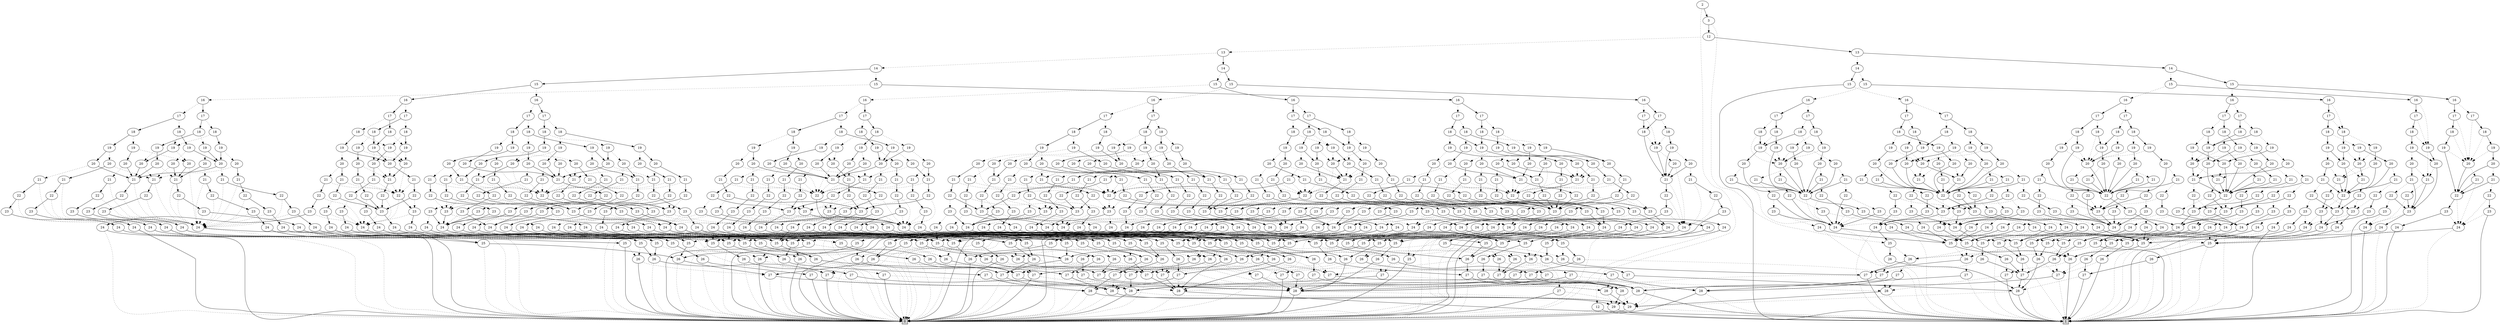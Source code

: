 digraph G {
0 [shape=box, label="0", style=filled, shape=box, height=0.3, width=0.3];
1 [shape=box, label="1", style=filled, shape=box, height=0.3, width=0.3];
29972 [label="2"];
29972 -> 26 [style=dotted];
29972 -> 29971 [style=filled];
26 [label="12"];
26 -> 0 [style=dotted];
26 -> 1 [style=filled];
29971 [label="3"];
29971 -> 1668 [style=dotted];
29971 -> 29970 [style=filled];
1668 [label="25"];
1668 -> 1665 [style=dotted];
1668 -> 1667 [style=filled];
1665 [label="26"];
1665 -> 1663 [style=dotted];
1665 -> 1664 [style=filled];
1663 [label="27"];
1663 -> 1468 [style=dotted];
1663 -> 59 [style=filled];
1468 [label="28"];
1468 -> 1 [style=dotted];
1468 -> 61 [style=filled];
61 [label="29"];
61 -> 1 [style=dotted];
61 -> 0 [style=filled];
59 [label="28"];
59 -> 1 [style=dotted];
59 -> 0 [style=filled];
1664 [label="27"];
1664 -> 1547 [style=dotted];
1664 -> 1 [style=filled];
1547 [label="28"];
1547 -> 60 [style=dotted];
1547 -> 61 [style=filled];
60 [label="29"];
60 -> 0 [style=dotted];
60 -> 1 [style=filled];
1667 [label="26"];
1667 -> 1666 [style=dotted];
1667 -> 1424 [style=filled];
1666 [label="27"];
1666 -> 1468 [style=dotted];
1666 -> 1438 [style=filled];
1438 [label="28"];
1438 -> 60 [style=dotted];
1438 -> 1 [style=filled];
1424 [label="28"];
1424 -> 61 [style=dotted];
1424 -> 1 [style=filled];
29970 [label="12"];
29970 -> 26683 [style=dotted];
29970 -> 29969 [style=filled];
26683 [label="13"];
26683 -> 26407 [style=dotted];
26683 -> 26682 [style=filled];
26407 [label="14"];
26407 -> 26288 [style=dotted];
26407 -> 26406 [style=filled];
26288 [label="15"];
26288 -> 21336 [style=dotted];
26288 -> 26287 [style=filled];
21336 [label="16"];
21336 -> 21318 [style=dotted];
21336 -> 21335 [style=filled];
21318 [label="17"];
21318 -> 21299 [style=dotted];
21318 -> 21317 [style=filled];
21299 [label="18"];
21299 -> 21291 [style=dotted];
21299 -> 21298 [style=filled];
21291 [label="19"];
21291 -> 21281 [style=dotted];
21291 -> 21290 [style=filled];
21281 [label="20"];
21281 -> 16377 [style=dotted];
21281 -> 21280 [style=filled];
16377 [label="24"];
16377 -> 0 [style=dotted];
16377 -> 2718 [style=filled];
2718 [label="25"];
2718 -> 1489 [style=dotted];
2718 -> 2717 [style=filled];
1489 [label="26"];
1489 -> 1488 [style=dotted];
1489 -> 0 [style=filled];
1488 [label="27"];
1488 -> 1420 [style=dotted];
1488 -> 1434 [style=filled];
1420 [label="28"];
1420 -> 60 [style=dotted];
1420 -> 0 [style=filled];
1434 [label="28"];
1434 -> 61 [style=dotted];
1434 -> 0 [style=filled];
2717 [label="26"];
2717 -> 0 [style=dotted];
2717 -> 1490 [style=filled];
1490 [label="27"];
1490 -> 58 [style=dotted];
1490 -> 1409 [style=filled];
58 [label="28"];
58 -> 0 [style=dotted];
58 -> 1 [style=filled];
1409 [label="28"];
1409 -> 0 [style=dotted];
1409 -> 61 [style=filled];
21280 [label="21"];
21280 -> 16377 [style=dotted];
21280 -> 21279 [style=filled];
21279 [label="22"];
21279 -> 16377 [style=dotted];
21279 -> 21278 [style=filled];
21278 [label="23"];
21278 -> 16377 [style=dotted];
21278 -> 21277 [style=filled];
21277 [label="24"];
21277 -> 15172 [style=dotted];
21277 -> 2731 [style=filled];
15172 [label="25"];
15172 -> 1460 [style=dotted];
15172 -> 15171 [style=filled];
1460 [label="26"];
1460 -> 1421 [style=dotted];
1460 -> 0 [style=filled];
1421 [label="27"];
1421 -> 1420 [style=dotted];
1421 -> 0 [style=filled];
15171 [label="26"];
15171 -> 0 [style=dotted];
15171 -> 3118 [style=filled];
3118 [label="27"];
3118 -> 1464 [style=dotted];
3118 -> 1409 [style=filled];
1464 [label="28"];
1464 -> 0 [style=dotted];
1464 -> 60 [style=filled];
2731 [label="25"];
2731 -> 1436 [style=dotted];
2731 -> 1445 [style=filled];
1436 [label="26"];
1436 -> 1435 [style=dotted];
1436 -> 0 [style=filled];
1435 [label="27"];
1435 -> 0 [style=dotted];
1435 -> 1434 [style=filled];
1445 [label="26"];
1445 -> 0 [style=dotted];
1445 -> 1410 [style=filled];
1410 [label="27"];
1410 -> 1409 [style=dotted];
1410 -> 0 [style=filled];
21290 [label="20"];
21290 -> 21285 [style=dotted];
21290 -> 21289 [style=filled];
21285 [label="21"];
21285 -> 16377 [style=dotted];
21285 -> 21284 [style=filled];
21284 [label="22"];
21284 -> 16377 [style=dotted];
21284 -> 21283 [style=filled];
21283 [label="23"];
21283 -> 16377 [style=dotted];
21283 -> 21282 [style=filled];
21282 [label="24"];
21282 -> 1453 [style=dotted];
21282 -> 2741 [style=filled];
1453 [label="25"];
1453 -> 0 [style=dotted];
1453 -> 1452 [style=filled];
1452 [label="26"];
1452 -> 0 [style=dotted];
1452 -> 1451 [style=filled];
1451 [label="27"];
1451 -> 0 [style=dotted];
1451 -> 1409 [style=filled];
2741 [label="25"];
2741 -> 1489 [style=dotted];
2741 -> 2268 [style=filled];
2268 [label="26"];
2268 -> 0 [style=dotted];
2268 -> 2267 [style=filled];
2267 [label="27"];
2267 -> 58 [style=dotted];
2267 -> 0 [style=filled];
21289 [label="21"];
21289 -> 16377 [style=dotted];
21289 -> 21288 [style=filled];
21288 [label="22"];
21288 -> 16377 [style=dotted];
21288 -> 21287 [style=filled];
21287 [label="23"];
21287 -> 16377 [style=dotted];
21287 -> 21286 [style=filled];
21286 [label="24"];
21286 -> 2718 [style=dotted];
21286 -> 0 [style=filled];
21298 [label="19"];
21298 -> 21292 [style=dotted];
21298 -> 21297 [style=filled];
21292 [label="20"];
21292 -> 21285 [style=dotted];
21292 -> 21280 [style=filled];
21297 [label="20"];
21297 -> 21296 [style=dotted];
21297 -> 21289 [style=filled];
21296 [label="21"];
21296 -> 16377 [style=dotted];
21296 -> 21295 [style=filled];
21295 [label="22"];
21295 -> 16377 [style=dotted];
21295 -> 21294 [style=filled];
21294 [label="23"];
21294 -> 16377 [style=dotted];
21294 -> 21293 [style=filled];
21293 [label="24"];
21293 -> 15202 [style=dotted];
21293 -> 2764 [style=filled];
15202 [label="25"];
15202 -> 0 [style=dotted];
15202 -> 15171 [style=filled];
2764 [label="25"];
2764 -> 1489 [style=dotted];
2764 -> 1445 [style=filled];
21317 [label="18"];
21317 -> 21305 [style=dotted];
21317 -> 21316 [style=filled];
21305 [label="19"];
21305 -> 21281 [style=dotted];
21305 -> 21304 [style=filled];
21304 [label="20"];
21304 -> 21303 [style=dotted];
21304 -> 21289 [style=filled];
21303 [label="21"];
21303 -> 16377 [style=dotted];
21303 -> 21302 [style=filled];
21302 [label="22"];
21302 -> 16377 [style=dotted];
21302 -> 21301 [style=filled];
21301 [label="23"];
21301 -> 16377 [style=dotted];
21301 -> 21300 [style=filled];
21300 [label="24"];
21300 -> 1453 [style=dotted];
21300 -> 2764 [style=filled];
21316 [label="19"];
21316 -> 21310 [style=dotted];
21316 -> 21315 [style=filled];
21310 [label="20"];
21310 -> 21285 [style=dotted];
21310 -> 21309 [style=filled];
21309 [label="21"];
21309 -> 16377 [style=dotted];
21309 -> 21308 [style=filled];
21308 [label="22"];
21308 -> 16377 [style=dotted];
21308 -> 21307 [style=filled];
21307 [label="23"];
21307 -> 16377 [style=dotted];
21307 -> 21306 [style=filled];
21306 [label="24"];
21306 -> 15218 [style=dotted];
21306 -> 0 [style=filled];
15218 [label="25"];
15218 -> 1460 [style=dotted];
15218 -> 2717 [style=filled];
21315 [label="20"];
21315 -> 21314 [style=dotted];
21315 -> 21289 [style=filled];
21314 [label="21"];
21314 -> 16377 [style=dotted];
21314 -> 21313 [style=filled];
21313 [label="22"];
21313 -> 16377 [style=dotted];
21313 -> 21312 [style=filled];
21312 [label="23"];
21312 -> 16377 [style=dotted];
21312 -> 21311 [style=filled];
21311 [label="24"];
21311 -> 15202 [style=dotted];
21311 -> 2731 [style=filled];
21335 [label="17"];
21335 -> 21325 [style=dotted];
21335 -> 21334 [style=filled];
21325 [label="18"];
21325 -> 21291 [style=dotted];
21325 -> 21324 [style=filled];
21324 [label="19"];
21324 -> 21323 [style=dotted];
21324 -> 21297 [style=filled];
21323 [label="20"];
21323 -> 21285 [style=dotted];
21323 -> 21322 [style=filled];
21322 [label="21"];
21322 -> 16377 [style=dotted];
21322 -> 21321 [style=filled];
21321 [label="22"];
21321 -> 16377 [style=dotted];
21321 -> 21320 [style=filled];
21320 [label="23"];
21320 -> 16377 [style=dotted];
21320 -> 21319 [style=filled];
21319 [label="24"];
21319 -> 15172 [style=dotted];
21319 -> 1437 [style=filled];
1437 [label="25"];
1437 -> 1436 [style=dotted];
1437 -> 0 [style=filled];
21334 [label="18"];
21334 -> 21331 [style=dotted];
21334 -> 21333 [style=filled];
21331 [label="19"];
21331 -> 21330 [style=dotted];
21331 -> 21297 [style=filled];
21330 [label="20"];
21330 -> 21329 [style=dotted];
21330 -> 21280 [style=filled];
21329 [label="21"];
21329 -> 16377 [style=dotted];
21329 -> 21328 [style=filled];
21328 [label="22"];
21328 -> 16377 [style=dotted];
21328 -> 21327 [style=filled];
21327 [label="23"];
21327 -> 16377 [style=dotted];
21327 -> 21326 [style=filled];
21326 [label="24"];
21326 -> 0 [style=dotted];
21326 -> 2741 [style=filled];
21333 [label="19"];
21333 -> 21290 [style=dotted];
21333 -> 21332 [style=filled];
21332 [label="20"];
21332 -> 21280 [style=dotted];
21332 -> 21289 [style=filled];
26287 [label="16"];
26287 -> 26264 [style=dotted];
26287 -> 26286 [style=filled];
26264 [label="17"];
26264 -> 26243 [style=dotted];
26264 -> 26263 [style=filled];
26243 [label="18"];
26243 -> 26230 [style=dotted];
26243 -> 26242 [style=filled];
26230 [label="19"];
26230 -> 26219 [style=dotted];
26230 -> 26229 [style=filled];
26219 [label="20"];
26219 -> 26207 [style=dotted];
26219 -> 26218 [style=filled];
26207 [label="22"];
26207 -> 26198 [style=dotted];
26207 -> 26206 [style=filled];
26198 [label="23"];
26198 -> 26193 [style=dotted];
26198 -> 26197 [style=filled];
26193 [label="24"];
26193 -> 26192 [style=dotted];
26193 -> 0 [style=filled];
26192 [label="25"];
26192 -> 26189 [style=dotted];
26192 -> 26191 [style=filled];
26189 [label="26"];
26189 -> 26188 [style=dotted];
26189 -> 1664 [style=filled];
26188 [label="27"];
26188 -> 61 [style=dotted];
26188 -> 1420 [style=filled];
26191 [label="26"];
26191 -> 1666 [style=dotted];
26191 -> 26190 [style=filled];
26190 [label="27"];
26190 -> 1434 [style=dotted];
26190 -> 1522 [style=filled];
1522 [label="28"];
1522 -> 61 [style=dotted];
1522 -> 60 [style=filled];
26197 [label="24"];
26197 -> 2710 [style=dotted];
26197 -> 26196 [style=filled];
2710 [label="25"];
2710 -> 2686 [style=dotted];
2710 -> 2709 [style=filled];
2686 [label="26"];
2686 -> 1706 [style=dotted];
2686 -> 1549 [style=filled];
1706 [label="27"];
1706 -> 1409 [style=dotted];
1706 -> 1420 [style=filled];
1549 [label="27"];
1549 -> 1547 [style=dotted];
1549 -> 1434 [style=filled];
2709 [label="26"];
2709 -> 2309 [style=dotted];
2709 -> 1434 [style=filled];
2309 [label="27"];
2309 -> 1547 [style=dotted];
2309 -> 0 [style=filled];
26196 [label="25"];
26196 -> 26194 [style=dotted];
26196 -> 26195 [style=filled];
26194 [label="26"];
26194 -> 1515 [style=dotted];
26194 -> 1740 [style=filled];
1515 [label="27"];
1515 -> 1434 [style=dotted];
1515 -> 0 [style=filled];
1740 [label="27"];
1740 -> 0 [style=dotted];
1740 -> 1438 [style=filled];
26195 [label="26"];
26195 -> 1772 [style=dotted];
26195 -> 1619 [style=filled];
1772 [label="27"];
1772 -> 1434 [style=dotted];
1772 -> 1438 [style=filled];
1619 [label="27"];
1619 -> 0 [style=dotted];
1619 -> 1464 [style=filled];
26206 [label="23"];
26206 -> 26201 [style=dotted];
26206 -> 26205 [style=filled];
26201 [label="24"];
26201 -> 26200 [style=dotted];
26201 -> 14531 [style=filled];
26200 [label="25"];
26200 -> 2713 [style=dotted];
26200 -> 26199 [style=filled];
2713 [label="26"];
2713 -> 1706 [style=dotted];
2713 -> 1548 [style=filled];
1548 [label="27"];
1548 -> 1547 [style=dotted];
1548 -> 59 [style=filled];
26199 [label="26"];
26199 -> 1703 [style=dotted];
26199 -> 1434 [style=filled];
1703 [label="27"];
1703 -> 1547 [style=dotted];
1703 -> 1420 [style=filled];
14531 [label="25"];
14531 -> 12195 [style=dotted];
14531 -> 14530 [style=filled];
12195 [label="26"];
12195 -> 1515 [style=dotted];
12195 -> 1611 [style=filled];
1611 [label="27"];
1611 -> 0 [style=dotted];
1611 -> 58 [style=filled];
14530 [label="26"];
14530 -> 1587 [style=dotted];
14530 -> 1619 [style=filled];
1587 [label="27"];
1587 -> 1434 [style=dotted];
1587 -> 58 [style=filled];
26205 [label="24"];
26205 -> 2699 [style=dotted];
26205 -> 26204 [style=filled];
2699 [label="25"];
2699 -> 2697 [style=dotted];
2699 -> 2698 [style=filled];
2697 [label="26"];
2697 -> 1503 [style=dotted];
2697 -> 1488 [style=filled];
1503 [label="27"];
1503 -> 0 [style=dotted];
1503 -> 1420 [style=filled];
2698 [label="26"];
2698 -> 2309 [style=dotted];
2698 -> 1515 [style=filled];
26204 [label="25"];
26204 -> 26202 [style=dotted];
26204 -> 26203 [style=filled];
26202 [label="26"];
26202 -> 1403 [style=dotted];
26202 -> 1683 [style=filled];
1403 [label="27"];
1403 -> 61 [style=dotted];
1403 -> 0 [style=filled];
1683 [label="27"];
1683 -> 1409 [style=dotted];
1683 -> 1438 [style=filled];
26203 [label="26"];
26203 -> 1772 [style=dotted];
26203 -> 13131 [style=filled];
13131 [label="27"];
13131 -> 0 [style=dotted];
13131 -> 1522 [style=filled];
26218 [label="21"];
26218 -> 26207 [style=dotted];
26218 -> 26217 [style=filled];
26217 [label="22"];
26217 -> 26211 [style=dotted];
26217 -> 26216 [style=filled];
26211 [label="23"];
26211 -> 26210 [style=dotted];
26211 -> 26197 [style=filled];
26210 [label="24"];
26210 -> 26209 [style=dotted];
26210 -> 13042 [style=filled];
26209 [label="25"];
26209 -> 26189 [style=dotted];
26209 -> 26208 [style=filled];
26208 [label="26"];
26208 -> 1703 [style=dotted];
26208 -> 26190 [style=filled];
13042 [label="25"];
13042 -> 0 [style=dotted];
13042 -> 1811 [style=filled];
1811 [label="26"];
1811 -> 1587 [style=dotted];
1811 -> 0 [style=filled];
26216 [label="23"];
26216 -> 26214 [style=dotted];
26216 -> 26215 [style=filled];
26214 [label="24"];
26214 -> 26212 [style=dotted];
26214 -> 26213 [style=filled];
26212 [label="25"];
26212 -> 2713 [style=dotted];
26212 -> 2709 [style=filled];
26213 [label="25"];
26213 -> 12195 [style=dotted];
26213 -> 26195 [style=filled];
26215 [label="24"];
26215 -> 0 [style=dotted];
26215 -> 26192 [style=filled];
26229 [label="20"];
26229 -> 26223 [style=dotted];
26229 -> 26228 [style=filled];
26223 [label="21"];
26223 -> 26207 [style=dotted];
26223 -> 26222 [style=filled];
26222 [label="22"];
26222 -> 26221 [style=dotted];
26222 -> 26216 [style=filled];
26221 [label="23"];
26221 -> 26220 [style=dotted];
26221 -> 26197 [style=filled];
26220 [label="24"];
26220 -> 26209 [style=dotted];
26220 -> 0 [style=filled];
26228 [label="21"];
26228 -> 26207 [style=dotted];
26228 -> 26227 [style=filled];
26227 [label="22"];
26227 -> 26226 [style=dotted];
26227 -> 26216 [style=filled];
26226 [label="23"];
26226 -> 26201 [style=dotted];
26226 -> 26225 [style=filled];
26225 [label="24"];
26225 -> 2746 [style=dotted];
26225 -> 26224 [style=filled];
2746 [label="25"];
2746 -> 2686 [style=dotted];
2746 -> 2698 [style=filled];
26224 [label="25"];
26224 -> 26194 [style=dotted];
26224 -> 26203 [style=filled];
26242 [label="19"];
26242 -> 26238 [style=dotted];
26242 -> 26241 [style=filled];
26238 [label="20"];
26238 -> 26234 [style=dotted];
26238 -> 26237 [style=filled];
26234 [label="21"];
26234 -> 26207 [style=dotted];
26234 -> 26233 [style=filled];
26233 [label="22"];
26233 -> 26198 [style=dotted];
26233 -> 26232 [style=filled];
26232 [label="23"];
26232 -> 26231 [style=dotted];
26232 -> 26205 [style=filled];
26231 [label="24"];
26231 -> 26212 [style=dotted];
26231 -> 14531 [style=filled];
26237 [label="21"];
26237 -> 26207 [style=dotted];
26237 -> 26236 [style=filled];
26236 [label="22"];
26236 -> 26235 [style=dotted];
26236 -> 26216 [style=filled];
26235 [label="23"];
26235 -> 26201 [style=dotted];
26235 -> 26197 [style=filled];
26241 [label="20"];
26241 -> 26218 [style=dotted];
26241 -> 26240 [style=filled];
26240 [label="21"];
26240 -> 26207 [style=dotted];
26240 -> 26239 [style=filled];
26239 [label="22"];
26239 -> 26206 [style=dotted];
26239 -> 26216 [style=filled];
26263 [label="18"];
26263 -> 26254 [style=dotted];
26263 -> 26262 [style=filled];
26254 [label="19"];
26254 -> 26248 [style=dotted];
26254 -> 26253 [style=filled];
26248 [label="20"];
26248 -> 26207 [style=dotted];
26248 -> 26247 [style=filled];
26247 [label="21"];
26247 -> 26207 [style=dotted];
26247 -> 26246 [style=filled];
26246 [label="22"];
26246 -> 26245 [style=dotted];
26246 -> 26216 [style=filled];
26245 [label="23"];
26245 -> 26244 [style=dotted];
26245 -> 26197 [style=filled];
26244 [label="24"];
26244 -> 26200 [style=dotted];
26244 -> 13042 [style=filled];
26253 [label="20"];
26253 -> 26218 [style=dotted];
26253 -> 26252 [style=filled];
26252 [label="21"];
26252 -> 26207 [style=dotted];
26252 -> 26251 [style=filled];
26251 [label="22"];
26251 -> 26250 [style=dotted];
26251 -> 26216 [style=filled];
26250 [label="23"];
26250 -> 26201 [style=dotted];
26250 -> 26249 [style=filled];
26249 [label="24"];
26249 -> 2699 [style=dotted];
26249 -> 26224 [style=filled];
26262 [label="19"];
26262 -> 26257 [style=dotted];
26262 -> 26261 [style=filled];
26257 [label="20"];
26257 -> 26256 [style=dotted];
26257 -> 26228 [style=filled];
26256 [label="21"];
26256 -> 26207 [style=dotted];
26256 -> 26255 [style=filled];
26255 [label="22"];
26255 -> 26198 [style=dotted];
26255 -> 26216 [style=filled];
26261 [label="20"];
26261 -> 26218 [style=dotted];
26261 -> 26260 [style=filled];
26260 [label="21"];
26260 -> 26207 [style=dotted];
26260 -> 26259 [style=filled];
26259 [label="22"];
26259 -> 26206 [style=dotted];
26259 -> 26258 [style=filled];
26258 [label="23"];
26258 -> 26197 [style=dotted];
26258 -> 26215 [style=filled];
26286 [label="17"];
26286 -> 26282 [style=dotted];
26286 -> 26285 [style=filled];
26282 [label="18"];
26282 -> 26266 [style=dotted];
26282 -> 26281 [style=filled];
26266 [label="19"];
26266 -> 26219 [style=dotted];
26266 -> 26265 [style=filled];
26265 [label="20"];
26265 -> 26218 [style=dotted];
26265 -> 26228 [style=filled];
26281 [label="19"];
26281 -> 26275 [style=dotted];
26281 -> 26280 [style=filled];
26275 [label="20"];
26275 -> 26270 [style=dotted];
26275 -> 26274 [style=filled];
26270 [label="21"];
26270 -> 26207 [style=dotted];
26270 -> 26269 [style=filled];
26269 [label="22"];
26269 -> 26198 [style=dotted];
26269 -> 26268 [style=filled];
26268 [label="23"];
26268 -> 26214 [style=dotted];
26268 -> 26267 [style=filled];
26267 [label="24"];
26267 -> 0 [style=dotted];
26267 -> 26204 [style=filled];
26274 [label="21"];
26274 -> 26207 [style=dotted];
26274 -> 26273 [style=filled];
26273 [label="22"];
26273 -> 26272 [style=dotted];
26273 -> 26216 [style=filled];
26272 [label="23"];
26272 -> 26201 [style=dotted];
26272 -> 26271 [style=filled];
26271 [label="24"];
26271 -> 2746 [style=dotted];
26271 -> 26196 [style=filled];
26280 [label="20"];
26280 -> 26218 [style=dotted];
26280 -> 26279 [style=filled];
26279 [label="21"];
26279 -> 26207 [style=dotted];
26279 -> 26278 [style=filled];
26278 [label="22"];
26278 -> 26206 [style=dotted];
26278 -> 26277 [style=filled];
26277 [label="23"];
26277 -> 26276 [style=dotted];
26277 -> 26215 [style=filled];
26276 [label="24"];
26276 -> 2710 [style=dotted];
26276 -> 26213 [style=filled];
26285 [label="18"];
26285 -> 26284 [style=dotted];
26285 -> 26262 [style=filled];
26284 [label="19"];
26284 -> 26283 [style=dotted];
26284 -> 26241 [style=filled];
26283 [label="20"];
26283 -> 26207 [style=dotted];
26283 -> 26237 [style=filled];
26406 [label="15"];
26406 -> 26405 [style=dotted];
26406 -> 16972 [style=filled];
26405 [label="16"];
26405 -> 26376 [style=dotted];
26405 -> 26404 [style=filled];
26376 [label="17"];
26376 -> 26347 [style=dotted];
26376 -> 26375 [style=filled];
26347 [label="18"];
26347 -> 26332 [style=dotted];
26347 -> 26346 [style=filled];
26332 [label="19"];
26332 -> 26317 [style=dotted];
26332 -> 26331 [style=filled];
26317 [label="20"];
26317 -> 26300 [style=dotted];
26317 -> 26316 [style=filled];
26300 [label="22"];
26300 -> 26294 [style=dotted];
26300 -> 26299 [style=filled];
26294 [label="23"];
26294 -> 26289 [style=dotted];
26294 -> 26293 [style=filled];
26289 [label="24"];
26289 -> 26196 [style=dotted];
26289 -> 2718 [style=filled];
26293 [label="24"];
26293 -> 0 [style=dotted];
26293 -> 26292 [style=filled];
26292 [label="25"];
26292 -> 26290 [style=dotted];
26292 -> 26291 [style=filled];
26290 [label="26"];
26290 -> 2687 [style=dotted];
26290 -> 1740 [style=filled];
2687 [label="27"];
2687 -> 59 [style=dotted];
2687 -> 1434 [style=filled];
26291 [label="26"];
26291 -> 1772 [style=dotted];
26291 -> 58 [style=filled];
26299 [label="23"];
26299 -> 26298 [style=dotted];
26299 -> 26293 [style=filled];
26298 [label="24"];
26298 -> 12353 [style=dotted];
26298 -> 26297 [style=filled];
12353 [label="25"];
12353 -> 1574 [style=dotted];
12353 -> 1504 [style=filled];
1574 [label="26"];
1574 -> 0 [style=dotted];
1574 -> 1503 [style=filled];
1504 [label="26"];
1504 -> 1503 [style=dotted];
1504 -> 0 [style=filled];
26297 [label="25"];
26297 -> 26295 [style=dotted];
26297 -> 26296 [style=filled];
26295 [label="26"];
26295 -> 2687 [style=dotted];
26295 -> 1611 [style=filled];
26296 [label="26"];
26296 -> 1587 [style=dotted];
26296 -> 58 [style=filled];
26316 [label="21"];
26316 -> 26300 [style=dotted];
26316 -> 26315 [style=filled];
26315 [label="22"];
26315 -> 26306 [style=dotted];
26315 -> 26314 [style=filled];
26306 [label="23"];
26306 -> 26305 [style=dotted];
26306 -> 26293 [style=filled];
26305 [label="24"];
26305 -> 26302 [style=dotted];
26305 -> 26304 [style=filled];
26302 [label="25"];
26302 -> 26194 [style=dotted];
26302 -> 26301 [style=filled];
26301 [label="26"];
26301 -> 1503 [style=dotted];
26301 -> 1619 [style=filled];
26304 [label="25"];
26304 -> 1489 [style=dotted];
26304 -> 26303 [style=filled];
26303 [label="26"];
26303 -> 1587 [style=dotted];
26303 -> 1490 [style=filled];
26314 [label="23"];
26314 -> 26308 [style=dotted];
26314 -> 26313 [style=filled];
26308 [label="24"];
26308 -> 1575 [style=dotted];
26308 -> 26307 [style=filled];
1575 [label="25"];
1575 -> 1574 [style=dotted];
1575 -> 0 [style=filled];
26307 [label="25"];
26307 -> 26295 [style=dotted];
26307 -> 26291 [style=filled];
26313 [label="24"];
26313 -> 15172 [style=dotted];
26313 -> 26312 [style=filled];
26312 [label="25"];
26312 -> 26309 [style=dotted];
26312 -> 26311 [style=filled];
26309 [label="26"];
26309 -> 1434 [style=dotted];
26309 -> 1740 [style=filled];
26311 [label="26"];
26311 -> 1772 [style=dotted];
26311 -> 26310 [style=filled];
26310 [label="27"];
26310 -> 1409 [style=dotted];
26310 -> 1464 [style=filled];
26331 [label="20"];
26331 -> 26326 [style=dotted];
26331 -> 26330 [style=filled];
26326 [label="21"];
26326 -> 26300 [style=dotted];
26326 -> 26325 [style=filled];
26325 [label="22"];
26325 -> 26319 [style=dotted];
26325 -> 26324 [style=filled];
26319 [label="23"];
26319 -> 26318 [style=dotted];
26319 -> 26293 [style=filled];
26318 [label="24"];
26318 -> 26302 [style=dotted];
26318 -> 2718 [style=filled];
26324 [label="23"];
26324 -> 26308 [style=dotted];
26324 -> 26323 [style=filled];
26323 [label="24"];
26323 -> 1453 [style=dotted];
26323 -> 26322 [style=filled];
26322 [label="25"];
26322 -> 26290 [style=dotted];
26322 -> 26321 [style=filled];
26321 [label="26"];
26321 -> 1772 [style=dotted];
26321 -> 26320 [style=filled];
26320 [label="27"];
26320 -> 58 [style=dotted];
26320 -> 1464 [style=filled];
26330 [label="21"];
26330 -> 26300 [style=dotted];
26330 -> 26329 [style=filled];
26329 [label="22"];
26329 -> 26299 [style=dotted];
26329 -> 26328 [style=filled];
26328 [label="23"];
26328 -> 26308 [style=dotted];
26328 -> 26327 [style=filled];
26327 [label="24"];
26327 -> 2718 [style=dotted];
26327 -> 26196 [style=filled];
26346 [label="19"];
26346 -> 26339 [style=dotted];
26346 -> 26345 [style=filled];
26339 [label="20"];
26339 -> 26336 [style=dotted];
26339 -> 26338 [style=filled];
26336 [label="21"];
26336 -> 26300 [style=dotted];
26336 -> 26335 [style=filled];
26335 [label="22"];
26335 -> 26294 [style=dotted];
26335 -> 26334 [style=filled];
26334 [label="23"];
26334 -> 26333 [style=dotted];
26334 -> 26323 [style=filled];
26333 [label="24"];
26333 -> 1575 [style=dotted];
26333 -> 26297 [style=filled];
26338 [label="21"];
26338 -> 26300 [style=dotted];
26338 -> 26337 [style=filled];
26337 [label="22"];
26337 -> 26299 [style=dotted];
26337 -> 26314 [style=filled];
26345 [label="20"];
26345 -> 26344 [style=dotted];
26345 -> 26330 [style=filled];
26344 [label="21"];
26344 -> 26300 [style=dotted];
26344 -> 26343 [style=filled];
26343 [label="22"];
26343 -> 26306 [style=dotted];
26343 -> 26342 [style=filled];
26342 [label="23"];
26342 -> 26308 [style=dotted];
26342 -> 26341 [style=filled];
26341 [label="24"];
26341 -> 15202 [style=dotted];
26341 -> 26340 [style=filled];
26340 [label="25"];
26340 -> 26290 [style=dotted];
26340 -> 26311 [style=filled];
26375 [label="18"];
26375 -> 26358 [style=dotted];
26375 -> 26374 [style=filled];
26358 [label="19"];
26358 -> 26352 [style=dotted];
26358 -> 26357 [style=filled];
26352 [label="20"];
26352 -> 26300 [style=dotted];
26352 -> 26351 [style=filled];
26351 [label="21"];
26351 -> 26300 [style=dotted];
26351 -> 26350 [style=filled];
26350 [label="22"];
26350 -> 26349 [style=dotted];
26350 -> 26314 [style=filled];
26349 [label="23"];
26349 -> 26348 [style=dotted];
26349 -> 26293 [style=filled];
26348 [label="24"];
26348 -> 12353 [style=dotted];
26348 -> 26304 [style=filled];
26357 [label="20"];
26357 -> 26356 [style=dotted];
26357 -> 26330 [style=filled];
26356 [label="21"];
26356 -> 26300 [style=dotted];
26356 -> 26355 [style=filled];
26355 [label="22"];
26355 -> 26306 [style=dotted];
26355 -> 26354 [style=filled];
26354 [label="23"];
26354 -> 26308 [style=dotted];
26354 -> 26353 [style=filled];
26353 [label="24"];
26353 -> 1453 [style=dotted];
26353 -> 26340 [style=filled];
26374 [label="19"];
26374 -> 26365 [style=dotted];
26374 -> 26373 [style=filled];
26365 [label="20"];
26365 -> 26360 [style=dotted];
26365 -> 26364 [style=filled];
26360 [label="21"];
26360 -> 26300 [style=dotted];
26360 -> 26359 [style=filled];
26359 [label="22"];
26359 -> 26294 [style=dotted];
26359 -> 26324 [style=filled];
26364 [label="21"];
26364 -> 26300 [style=dotted];
26364 -> 26363 [style=filled];
26363 [label="22"];
26363 -> 26299 [style=dotted];
26363 -> 26362 [style=filled];
26362 [label="23"];
26362 -> 26308 [style=dotted];
26362 -> 26361 [style=filled];
26361 [label="24"];
26361 -> 15218 [style=dotted];
26361 -> 26196 [style=filled];
26373 [label="20"];
26373 -> 26369 [style=dotted];
26373 -> 26372 [style=filled];
26369 [label="21"];
26369 -> 26300 [style=dotted];
26369 -> 26368 [style=filled];
26368 [label="22"];
26368 -> 26306 [style=dotted];
26368 -> 26367 [style=filled];
26367 [label="23"];
26367 -> 26308 [style=dotted];
26367 -> 26366 [style=filled];
26366 [label="24"];
26366 -> 15202 [style=dotted];
26366 -> 26312 [style=filled];
26372 [label="21"];
26372 -> 26300 [style=dotted];
26372 -> 26371 [style=filled];
26371 [label="22"];
26371 -> 26299 [style=dotted];
26371 -> 26370 [style=filled];
26370 [label="23"];
26370 -> 26293 [style=dotted];
26370 -> 26327 [style=filled];
26404 [label="17"];
26404 -> 26393 [style=dotted];
26404 -> 26403 [style=filled];
26393 [label="18"];
26393 -> 26380 [style=dotted];
26393 -> 26392 [style=filled];
26380 [label="19"];
26380 -> 26317 [style=dotted];
26380 -> 26379 [style=filled];
26379 [label="20"];
26379 -> 26378 [style=dotted];
26379 -> 26330 [style=filled];
26378 [label="21"];
26378 -> 26300 [style=dotted];
26378 -> 26377 [style=filled];
26377 [label="22"];
26377 -> 26306 [style=dotted];
26377 -> 26324 [style=filled];
26392 [label="19"];
26392 -> 26386 [style=dotted];
26392 -> 26391 [style=filled];
26386 [label="20"];
26386 -> 26360 [style=dotted];
26386 -> 26385 [style=filled];
26385 [label="21"];
26385 -> 26300 [style=dotted];
26385 -> 26384 [style=filled];
26384 [label="22"];
26384 -> 26299 [style=dotted];
26384 -> 26383 [style=filled];
26383 [label="23"];
26383 -> 26308 [style=dotted];
26383 -> 26382 [style=filled];
26382 [label="24"];
26382 -> 15172 [style=dotted];
26382 -> 26381 [style=filled];
26381 [label="25"];
26381 -> 26309 [style=dotted];
26381 -> 26195 [style=filled];
26391 [label="20"];
26391 -> 26344 [style=dotted];
26391 -> 26390 [style=filled];
26390 [label="21"];
26390 -> 26300 [style=dotted];
26390 -> 26389 [style=filled];
26389 [label="22"];
26389 -> 26299 [style=dotted];
26389 -> 26388 [style=filled];
26388 [label="23"];
26388 -> 26387 [style=dotted];
26388 -> 26327 [style=filled];
26387 [label="24"];
26387 -> 0 [style=dotted];
26387 -> 26307 [style=filled];
26403 [label="18"];
26403 -> 26399 [style=dotted];
26403 -> 26402 [style=filled];
26399 [label="19"];
26399 -> 26398 [style=dotted];
26399 -> 26345 [style=filled];
26398 [label="20"];
26398 -> 26397 [style=dotted];
26398 -> 26338 [style=filled];
26397 [label="21"];
26397 -> 26300 [style=dotted];
26397 -> 26396 [style=filled];
26396 [label="22"];
26396 -> 26294 [style=dotted];
26396 -> 26395 [style=filled];
26395 [label="23"];
26395 -> 26298 [style=dotted];
26395 -> 26394 [style=filled];
26394 [label="24"];
26394 -> 0 [style=dotted];
26394 -> 26322 [style=filled];
26402 [label="19"];
26402 -> 26400 [style=dotted];
26402 -> 26401 [style=filled];
26400 [label="20"];
26400 -> 26360 [style=dotted];
26400 -> 26330 [style=filled];
26401 [label="20"];
26401 -> 26316 [style=dotted];
26401 -> 26372 [style=filled];
16972 [label="16"];
16972 -> 16960 [style=dotted];
16972 -> 16971 [style=filled];
16960 [label="17"];
16960 -> 15014 [style=dotted];
16960 -> 16959 [style=filled];
15014 [label="18"];
15014 -> 15009 [style=dotted];
15014 -> 15013 [style=filled];
15009 [label="19"];
15009 -> 15003 [style=dotted];
15009 -> 15008 [style=filled];
15003 [label="20"];
15003 -> 14998 [style=dotted];
15003 -> 15002 [style=filled];
14998 [label="22"];
14998 -> 14995 [style=dotted];
14998 -> 14997 [style=filled];
14995 [label="24"];
14995 -> 2710 [style=dotted];
14995 -> 0 [style=filled];
14997 [label="23"];
14997 -> 14995 [style=dotted];
14997 -> 14996 [style=filled];
14996 [label="24"];
14996 -> 2699 [style=dotted];
14996 -> 13155 [style=filled];
13155 [label="25"];
13155 -> 1410 [style=dotted];
13155 -> 1529 [style=filled];
1529 [label="26"];
1529 -> 0 [style=dotted];
1529 -> 1435 [style=filled];
15002 [label="21"];
15002 -> 14998 [style=dotted];
15002 -> 15001 [style=filled];
15001 [label="22"];
15001 -> 14995 [style=dotted];
15001 -> 15000 [style=filled];
15000 [label="23"];
15000 -> 14995 [style=dotted];
15000 -> 14999 [style=filled];
14999 [label="24"];
14999 -> 0 [style=dotted];
14999 -> 2710 [style=filled];
15008 [label="20"];
15008 -> 15002 [style=dotted];
15008 -> 15007 [style=filled];
15007 [label="21"];
15007 -> 14998 [style=dotted];
15007 -> 15006 [style=filled];
15006 [label="22"];
15006 -> 15005 [style=dotted];
15006 -> 15000 [style=filled];
15005 [label="23"];
15005 -> 14995 [style=dotted];
15005 -> 15004 [style=filled];
15004 [label="24"];
15004 -> 2746 [style=dotted];
15004 -> 1530 [style=filled];
1530 [label="25"];
1530 -> 0 [style=dotted];
1530 -> 1529 [style=filled];
15013 [label="19"];
15013 -> 15003 [style=dotted];
15013 -> 15012 [style=filled];
15012 [label="20"];
15012 -> 15002 [style=dotted];
15012 -> 15011 [style=filled];
15011 [label="21"];
15011 -> 14998 [style=dotted];
15011 -> 15010 [style=filled];
15010 [label="22"];
15010 -> 14997 [style=dotted];
15010 -> 15000 [style=filled];
16959 [label="18"];
16959 -> 16958 [style=dotted];
16959 -> 15015 [style=filled];
16958 [label="19"];
16958 -> 15003 [style=dotted];
16958 -> 16957 [style=filled];
16957 [label="20"];
16957 -> 15002 [style=dotted];
16957 -> 16956 [style=filled];
16956 [label="21"];
16956 -> 14998 [style=dotted];
16956 -> 16955 [style=filled];
16955 [label="22"];
16955 -> 16954 [style=dotted];
16955 -> 15000 [style=filled];
16954 [label="23"];
16954 -> 14995 [style=dotted];
16954 -> 16953 [style=filled];
16953 [label="24"];
16953 -> 2699 [style=dotted];
16953 -> 1530 [style=filled];
15015 [label="19"];
15015 -> 15008 [style=dotted];
15015 -> 15012 [style=filled];
16971 [label="17"];
16971 -> 16970 [style=dotted];
16971 -> 15018 [style=filled];
16970 [label="18"];
16970 -> 15009 [style=dotted];
16970 -> 16969 [style=filled];
16969 [label="19"];
16969 -> 16968 [style=dotted];
16969 -> 15012 [style=filled];
16968 [label="20"];
16968 -> 16964 [style=dotted];
16968 -> 16967 [style=filled];
16964 [label="21"];
16964 -> 14998 [style=dotted];
16964 -> 16963 [style=filled];
16963 [label="22"];
16963 -> 14995 [style=dotted];
16963 -> 16962 [style=filled];
16962 [label="23"];
16962 -> 14995 [style=dotted];
16962 -> 16961 [style=filled];
16961 [label="24"];
16961 -> 0 [style=dotted];
16961 -> 13155 [style=filled];
16967 [label="21"];
16967 -> 14998 [style=dotted];
16967 -> 16966 [style=filled];
16966 [label="22"];
16966 -> 16965 [style=dotted];
16966 -> 15000 [style=filled];
16965 [label="23"];
16965 -> 14995 [style=dotted];
16965 -> 15949 [style=filled];
15949 [label="24"];
15949 -> 2746 [style=dotted];
15949 -> 0 [style=filled];
15018 [label="18"];
15018 -> 15013 [style=dotted];
15018 -> 15015 [style=filled];
26682 [label="14"];
26682 -> 26559 [style=dotted];
26682 -> 26681 [style=filled];
26559 [label="15"];
26559 -> 26495 [style=dotted];
26559 -> 26558 [style=filled];
26495 [label="16"];
26495 -> 26471 [style=dotted];
26495 -> 26494 [style=filled];
26471 [label="17"];
26471 -> 26447 [style=dotted];
26471 -> 26470 [style=filled];
26447 [label="18"];
26447 -> 26434 [style=dotted];
26447 -> 26446 [style=filled];
26434 [label="19"];
26434 -> 26420 [style=dotted];
26434 -> 26433 [style=filled];
26420 [label="20"];
26420 -> 26411 [style=dotted];
26420 -> 26419 [style=filled];
26411 [label="22"];
26411 -> 26410 [style=dotted];
26411 -> 26409 [style=filled];
26410 [label="23"];
26410 -> 26408 [style=dotted];
26410 -> 26409 [style=filled];
26408 [label="24"];
26408 -> 14531 [style=dotted];
26408 -> 2718 [style=filled];
26409 [label="24"];
26409 -> 0 [style=dotted];
26409 -> 26297 [style=filled];
26419 [label="21"];
26419 -> 26411 [style=dotted];
26419 -> 26418 [style=filled];
26418 [label="22"];
26418 -> 26413 [style=dotted];
26418 -> 26417 [style=filled];
26413 [label="23"];
26413 -> 26412 [style=dotted];
26413 -> 26409 [style=filled];
26412 [label="24"];
26412 -> 12196 [style=dotted];
26412 -> 26304 [style=filled];
12196 [label="25"];
12196 -> 12195 [style=dotted];
12196 -> 1620 [style=filled];
1620 [label="26"];
1620 -> 0 [style=dotted];
1620 -> 1619 [style=filled];
26417 [label="23"];
26417 -> 26409 [style=dotted];
26417 -> 26416 [style=filled];
26416 [label="24"];
26416 -> 15172 [style=dotted];
26416 -> 26415 [style=filled];
26415 [label="25"];
26415 -> 12191 [style=dotted];
26415 -> 26414 [style=filled];
12191 [label="26"];
12191 -> 1434 [style=dotted];
12191 -> 1611 [style=filled];
26414 [label="26"];
26414 -> 1587 [style=dotted];
26414 -> 26310 [style=filled];
26433 [label="20"];
26433 -> 26428 [style=dotted];
26433 -> 26432 [style=filled];
26428 [label="21"];
26428 -> 26411 [style=dotted];
26428 -> 26427 [style=filled];
26427 [label="22"];
26427 -> 26422 [style=dotted];
26427 -> 26426 [style=filled];
26422 [label="23"];
26422 -> 26421 [style=dotted];
26422 -> 26409 [style=filled];
26421 [label="24"];
26421 -> 12196 [style=dotted];
26421 -> 2718 [style=filled];
26426 [label="23"];
26426 -> 26409 [style=dotted];
26426 -> 26425 [style=filled];
26425 [label="24"];
26425 -> 1453 [style=dotted];
26425 -> 26424 [style=filled];
26424 [label="25"];
26424 -> 26295 [style=dotted];
26424 -> 26423 [style=filled];
26423 [label="26"];
26423 -> 1587 [style=dotted];
26423 -> 26320 [style=filled];
26432 [label="21"];
26432 -> 26411 [style=dotted];
26432 -> 26431 [style=filled];
26431 [label="22"];
26431 -> 26409 [style=dotted];
26431 -> 26430 [style=filled];
26430 [label="23"];
26430 -> 26409 [style=dotted];
26430 -> 26429 [style=filled];
26429 [label="24"];
26429 -> 2718 [style=dotted];
26429 -> 14531 [style=filled];
26446 [label="19"];
26446 -> 26439 [style=dotted];
26446 -> 26445 [style=filled];
26439 [label="20"];
26439 -> 26436 [style=dotted];
26439 -> 26438 [style=filled];
26436 [label="21"];
26436 -> 26411 [style=dotted];
26436 -> 26435 [style=filled];
26435 [label="22"];
26435 -> 26410 [style=dotted];
26435 -> 26426 [style=filled];
26438 [label="21"];
26438 -> 26411 [style=dotted];
26438 -> 26437 [style=filled];
26437 [label="22"];
26437 -> 26409 [style=dotted];
26437 -> 26417 [style=filled];
26445 [label="20"];
26445 -> 26444 [style=dotted];
26445 -> 26432 [style=filled];
26444 [label="21"];
26444 -> 26411 [style=dotted];
26444 -> 26443 [style=filled];
26443 [label="22"];
26443 -> 26413 [style=dotted];
26443 -> 26442 [style=filled];
26442 [label="23"];
26442 -> 26409 [style=dotted];
26442 -> 26441 [style=filled];
26441 [label="24"];
26441 -> 15202 [style=dotted];
26441 -> 26440 [style=filled];
26440 [label="25"];
26440 -> 26295 [style=dotted];
26440 -> 26414 [style=filled];
26470 [label="18"];
26470 -> 26458 [style=dotted];
26470 -> 26469 [style=filled];
26458 [label="19"];
26458 -> 26452 [style=dotted];
26458 -> 26457 [style=filled];
26452 [label="20"];
26452 -> 26411 [style=dotted];
26452 -> 26451 [style=filled];
26451 [label="21"];
26451 -> 26411 [style=dotted];
26451 -> 26450 [style=filled];
26450 [label="22"];
26450 -> 26449 [style=dotted];
26450 -> 26417 [style=filled];
26449 [label="23"];
26449 -> 26448 [style=dotted];
26449 -> 26409 [style=filled];
26448 [label="24"];
26448 -> 0 [style=dotted];
26448 -> 26304 [style=filled];
26457 [label="20"];
26457 -> 26456 [style=dotted];
26457 -> 26432 [style=filled];
26456 [label="21"];
26456 -> 26411 [style=dotted];
26456 -> 26455 [style=filled];
26455 [label="22"];
26455 -> 26413 [style=dotted];
26455 -> 26454 [style=filled];
26454 [label="23"];
26454 -> 26409 [style=dotted];
26454 -> 26453 [style=filled];
26453 [label="24"];
26453 -> 1453 [style=dotted];
26453 -> 26440 [style=filled];
26469 [label="19"];
26469 -> 26463 [style=dotted];
26469 -> 26468 [style=filled];
26463 [label="20"];
26463 -> 26436 [style=dotted];
26463 -> 26462 [style=filled];
26462 [label="21"];
26462 -> 26411 [style=dotted];
26462 -> 26461 [style=filled];
26461 [label="22"];
26461 -> 26409 [style=dotted];
26461 -> 26460 [style=filled];
26460 [label="23"];
26460 -> 26409 [style=dotted];
26460 -> 26459 [style=filled];
26459 [label="24"];
26459 -> 15218 [style=dotted];
26459 -> 14531 [style=filled];
26468 [label="20"];
26468 -> 26467 [style=dotted];
26468 -> 26432 [style=filled];
26467 [label="21"];
26467 -> 26411 [style=dotted];
26467 -> 26466 [style=filled];
26466 [label="22"];
26466 -> 26413 [style=dotted];
26466 -> 26465 [style=filled];
26465 [label="23"];
26465 -> 26409 [style=dotted];
26465 -> 26464 [style=filled];
26464 [label="24"];
26464 -> 15202 [style=dotted];
26464 -> 26415 [style=filled];
26494 [label="17"];
26494 -> 26483 [style=dotted];
26494 -> 26493 [style=filled];
26483 [label="18"];
26483 -> 26475 [style=dotted];
26483 -> 26482 [style=filled];
26475 [label="19"];
26475 -> 26420 [style=dotted];
26475 -> 26474 [style=filled];
26474 [label="20"];
26474 -> 26473 [style=dotted];
26474 -> 26432 [style=filled];
26473 [label="21"];
26473 -> 26411 [style=dotted];
26473 -> 26472 [style=filled];
26472 [label="22"];
26472 -> 26413 [style=dotted];
26472 -> 26426 [style=filled];
26482 [label="19"];
26482 -> 26481 [style=dotted];
26482 -> 26445 [style=filled];
26481 [label="20"];
26481 -> 26436 [style=dotted];
26481 -> 26480 [style=filled];
26480 [label="21"];
26480 -> 26411 [style=dotted];
26480 -> 26479 [style=filled];
26479 [label="22"];
26479 -> 26409 [style=dotted];
26479 -> 26478 [style=filled];
26478 [label="23"];
26478 -> 26409 [style=dotted];
26478 -> 26477 [style=filled];
26477 [label="24"];
26477 -> 15172 [style=dotted];
26477 -> 26476 [style=filled];
26476 [label="25"];
26476 -> 12191 [style=dotted];
26476 -> 14530 [style=filled];
26493 [label="18"];
26493 -> 26489 [style=dotted];
26493 -> 26492 [style=filled];
26489 [label="19"];
26489 -> 26488 [style=dotted];
26489 -> 26445 [style=filled];
26488 [label="20"];
26488 -> 26487 [style=dotted];
26488 -> 26438 [style=filled];
26487 [label="21"];
26487 -> 26411 [style=dotted];
26487 -> 26486 [style=filled];
26486 [label="22"];
26486 -> 26410 [style=dotted];
26486 -> 26485 [style=filled];
26485 [label="23"];
26485 -> 26409 [style=dotted];
26485 -> 26484 [style=filled];
26484 [label="24"];
26484 -> 0 [style=dotted];
26484 -> 26424 [style=filled];
26492 [label="19"];
26492 -> 26490 [style=dotted];
26492 -> 26491 [style=filled];
26490 [label="20"];
26490 -> 26436 [style=dotted];
26490 -> 26432 [style=filled];
26491 [label="20"];
26491 -> 26419 [style=dotted];
26491 -> 26432 [style=filled];
26558 [label="16"];
26558 -> 26538 [style=dotted];
26558 -> 26557 [style=filled];
26538 [label="17"];
26538 -> 26525 [style=dotted];
26538 -> 26537 [style=filled];
26525 [label="18"];
26525 -> 26515 [style=dotted];
26525 -> 26524 [style=filled];
26515 [label="19"];
26515 -> 26508 [style=dotted];
26515 -> 26514 [style=filled];
26508 [label="20"];
26508 -> 26502 [style=dotted];
26508 -> 26507 [style=filled];
26502 [label="22"];
26502 -> 26497 [style=dotted];
26502 -> 26501 [style=filled];
26497 [label="23"];
26497 -> 26496 [style=dotted];
26497 -> 17067 [style=filled];
26496 [label="24"];
26496 -> 26200 [style=dotted];
26496 -> 0 [style=filled];
17067 [label="24"];
17067 -> 2710 [style=dotted];
17067 -> 12353 [style=filled];
26501 [label="23"];
26501 -> 26496 [style=dotted];
26501 -> 26500 [style=filled];
26500 [label="24"];
26500 -> 2699 [style=dotted];
26500 -> 26499 [style=filled];
26499 [label="25"];
26499 -> 1918 [style=dotted];
26499 -> 26498 [style=filled];
1918 [label="26"];
1918 -> 1410 [style=dotted];
1918 -> 1706 [style=filled];
26498 [label="26"];
26498 -> 1503 [style=dotted];
26498 -> 1435 [style=filled];
26507 [label="21"];
26507 -> 26502 [style=dotted];
26507 -> 26506 [style=filled];
26506 [label="22"];
26506 -> 26497 [style=dotted];
26506 -> 26505 [style=filled];
26505 [label="23"];
26505 -> 26503 [style=dotted];
26505 -> 26504 [style=filled];
26503 [label="24"];
26503 -> 26212 [style=dotted];
26503 -> 1569 [style=filled];
1569 [label="25"];
1569 -> 0 [style=dotted];
1569 -> 1504 [style=filled];
26504 [label="24"];
26504 -> 0 [style=dotted];
26504 -> 26200 [style=filled];
26514 [label="20"];
26514 -> 26507 [style=dotted];
26514 -> 26513 [style=filled];
26513 [label="21"];
26513 -> 26502 [style=dotted];
26513 -> 26512 [style=filled];
26512 [label="22"];
26512 -> 26511 [style=dotted];
26512 -> 26505 [style=filled];
26511 [label="23"];
26511 -> 26496 [style=dotted];
26511 -> 26510 [style=filled];
26510 [label="24"];
26510 -> 2746 [style=dotted];
26510 -> 26509 [style=filled];
26509 [label="25"];
26509 -> 1574 [style=dotted];
26509 -> 26498 [style=filled];
26524 [label="19"];
26524 -> 26520 [style=dotted];
26524 -> 26523 [style=filled];
26520 [label="20"];
26520 -> 26519 [style=dotted];
26520 -> 26507 [style=filled];
26519 [label="21"];
26519 -> 26502 [style=dotted];
26519 -> 26518 [style=filled];
26518 [label="22"];
26518 -> 26497 [style=dotted];
26518 -> 26517 [style=filled];
26517 [label="23"];
26517 -> 26516 [style=dotted];
26517 -> 26500 [style=filled];
26516 [label="24"];
26516 -> 26212 [style=dotted];
26516 -> 0 [style=filled];
26523 [label="20"];
26523 -> 26507 [style=dotted];
26523 -> 26522 [style=filled];
26522 [label="21"];
26522 -> 26502 [style=dotted];
26522 -> 26521 [style=filled];
26521 [label="22"];
26521 -> 26501 [style=dotted];
26521 -> 26505 [style=filled];
26537 [label="18"];
26537 -> 26531 [style=dotted];
26537 -> 26536 [style=filled];
26531 [label="19"];
26531 -> 26508 [style=dotted];
26531 -> 26530 [style=filled];
26530 [label="20"];
26530 -> 26507 [style=dotted];
26530 -> 26529 [style=filled];
26529 [label="21"];
26529 -> 26502 [style=dotted];
26529 -> 26528 [style=filled];
26528 [label="22"];
26528 -> 26527 [style=dotted];
26528 -> 26505 [style=filled];
26527 [label="23"];
26527 -> 26496 [style=dotted];
26527 -> 26526 [style=filled];
26526 [label="24"];
26526 -> 2699 [style=dotted];
26526 -> 26509 [style=filled];
26536 [label="19"];
26536 -> 26514 [style=dotted];
26536 -> 26535 [style=filled];
26535 [label="20"];
26535 -> 26507 [style=dotted];
26535 -> 26534 [style=filled];
26534 [label="21"];
26534 -> 26502 [style=dotted];
26534 -> 26533 [style=filled];
26533 [label="22"];
26533 -> 26501 [style=dotted];
26533 -> 26532 [style=filled];
26532 [label="23"];
26532 -> 17067 [style=dotted];
26532 -> 26504 [style=filled];
26557 [label="17"];
26557 -> 26554 [style=dotted];
26557 -> 26556 [style=filled];
26554 [label="18"];
26554 -> 26515 [style=dotted];
26554 -> 26553 [style=filled];
26553 [label="19"];
26553 -> 26547 [style=dotted];
26553 -> 26552 [style=filled];
26547 [label="20"];
26547 -> 26542 [style=dotted];
26547 -> 26546 [style=filled];
26542 [label="21"];
26542 -> 26502 [style=dotted];
26542 -> 26541 [style=filled];
26541 [label="22"];
26541 -> 26497 [style=dotted];
26541 -> 26540 [style=filled];
26540 [label="23"];
26540 -> 26503 [style=dotted];
26540 -> 26539 [style=filled];
26539 [label="24"];
26539 -> 0 [style=dotted];
26539 -> 26499 [style=filled];
26546 [label="21"];
26546 -> 26502 [style=dotted];
26546 -> 26545 [style=filled];
26545 [label="22"];
26545 -> 26544 [style=dotted];
26545 -> 26505 [style=filled];
26544 [label="23"];
26544 -> 26496 [style=dotted];
26544 -> 26543 [style=filled];
26543 [label="24"];
26543 -> 2746 [style=dotted];
26543 -> 12353 [style=filled];
26552 [label="20"];
26552 -> 26507 [style=dotted];
26552 -> 26551 [style=filled];
26551 [label="21"];
26551 -> 26502 [style=dotted];
26551 -> 26550 [style=filled];
26550 [label="22"];
26550 -> 26501 [style=dotted];
26550 -> 26549 [style=filled];
26549 [label="23"];
26549 -> 26548 [style=dotted];
26549 -> 26504 [style=filled];
26548 [label="24"];
26548 -> 2710 [style=dotted];
26548 -> 1569 [style=filled];
26556 [label="18"];
26556 -> 26555 [style=dotted];
26556 -> 26536 [style=filled];
26555 [label="19"];
26555 -> 26508 [style=dotted];
26555 -> 26523 [style=filled];
26681 [label="15"];
26681 -> 26680 [style=dotted];
26681 -> 16766 [style=filled];
26680 [label="16"];
26680 -> 26649 [style=dotted];
26680 -> 26679 [style=filled];
26649 [label="17"];
26649 -> 26616 [style=dotted];
26649 -> 26648 [style=filled];
26616 [label="18"];
26616 -> 26598 [style=dotted];
26616 -> 26615 [style=filled];
26598 [label="19"];
26598 -> 26581 [style=dotted];
26598 -> 26597 [style=filled];
26581 [label="20"];
26581 -> 26568 [style=dotted];
26581 -> 26580 [style=filled];
26568 [label="22"];
26568 -> 26562 [style=dotted];
26568 -> 26567 [style=filled];
26562 [label="23"];
26562 -> 26560 [style=dotted];
26562 -> 26561 [style=filled];
26560 [label="24"];
26560 -> 26204 [style=dotted];
26560 -> 2718 [style=filled];
26561 [label="24"];
26561 -> 13155 [style=dotted];
26561 -> 26292 [style=filled];
26567 [label="23"];
26567 -> 26563 [style=dotted];
26567 -> 26566 [style=filled];
26563 [label="24"];
26563 -> 26499 [style=dotted];
26563 -> 26297 [style=filled];
26566 [label="24"];
26566 -> 0 [style=dotted];
26566 -> 26565 [style=filled];
26565 [label="25"];
26565 -> 2028 [style=dotted];
26565 -> 26564 [style=filled];
2028 [label="26"];
2028 -> 1725 [style=dotted];
2028 -> 1683 [style=filled];
1725 [label="27"];
1725 -> 1468 [style=dotted];
1725 -> 1434 [style=filled];
26564 [label="26"];
26564 -> 1772 [style=dotted];
26564 -> 11963 [style=filled];
11963 [label="27"];
11963 -> 58 [style=dotted];
11963 -> 1424 [style=filled];
26580 [label="21"];
26580 -> 26568 [style=dotted];
26580 -> 26579 [style=filled];
26579 [label="22"];
26579 -> 26572 [style=dotted];
26579 -> 26578 [style=filled];
26572 [label="23"];
26572 -> 26571 [style=dotted];
26572 -> 26561 [style=filled];
26571 [label="24"];
26571 -> 26570 [style=dotted];
26571 -> 26304 [style=filled];
26570 [label="25"];
26570 -> 26202 [style=dotted];
26570 -> 26569 [style=filled];
26569 [label="26"];
26569 -> 1503 [style=dotted];
26569 -> 13131 [style=filled];
26578 [label="23"];
26578 -> 26574 [style=dotted];
26578 -> 26577 [style=filled];
26574 [label="24"];
26574 -> 26573 [style=dotted];
26574 -> 26307 [style=filled];
26573 [label="25"];
26573 -> 1918 [style=dotted];
26573 -> 1529 [style=filled];
26577 [label="24"];
26577 -> 15172 [style=dotted];
26577 -> 26576 [style=filled];
26576 [label="25"];
26576 -> 1684 [style=dotted];
26576 -> 26575 [style=filled];
1684 [label="26"];
1684 -> 1682 [style=dotted];
1684 -> 1683 [style=filled];
1682 [label="27"];
1682 -> 61 [style=dotted];
1682 -> 1434 [style=filled];
26575 [label="26"];
26575 -> 1772 [style=dotted];
26575 -> 2058 [style=filled];
2058 [label="27"];
2058 -> 1409 [style=dotted];
2058 -> 1522 [style=filled];
26597 [label="20"];
26597 -> 26589 [style=dotted];
26597 -> 26596 [style=filled];
26589 [label="21"];
26589 -> 26568 [style=dotted];
26589 -> 26588 [style=filled];
26588 [label="22"];
26588 -> 26583 [style=dotted];
26588 -> 26587 [style=filled];
26583 [label="23"];
26583 -> 26582 [style=dotted];
26583 -> 26561 [style=filled];
26582 [label="24"];
26582 -> 26570 [style=dotted];
26582 -> 2718 [style=filled];
26587 [label="23"];
26587 -> 26574 [style=dotted];
26587 -> 26586 [style=filled];
26586 [label="24"];
26586 -> 1453 [style=dotted];
26586 -> 26585 [style=filled];
26585 [label="25"];
26585 -> 2028 [style=dotted];
26585 -> 26584 [style=filled];
26584 [label="26"];
26584 -> 1772 [style=dotted];
26584 -> 2063 [style=filled];
2063 [label="27"];
2063 -> 58 [style=dotted];
2063 -> 1522 [style=filled];
26596 [label="21"];
26596 -> 26568 [style=dotted];
26596 -> 26595 [style=filled];
26595 [label="22"];
26595 -> 26592 [style=dotted];
26595 -> 26594 [style=filled];
26592 [label="23"];
26592 -> 26563 [style=dotted];
26592 -> 26591 [style=filled];
26591 [label="24"];
26591 -> 1411 [style=dotted];
26591 -> 26590 [style=filled];
1411 [label="25"];
1411 -> 1410 [style=dotted];
1411 -> 0 [style=filled];
26590 [label="25"];
26590 -> 26290 [style=dotted];
26590 -> 26564 [style=filled];
26594 [label="23"];
26594 -> 26574 [style=dotted];
26594 -> 26593 [style=filled];
26593 [label="24"];
26593 -> 2718 [style=dotted];
26593 -> 26204 [style=filled];
26615 [label="19"];
26615 -> 26606 [style=dotted];
26615 -> 26614 [style=filled];
26606 [label="20"];
26606 -> 26602 [style=dotted];
26606 -> 26605 [style=filled];
26602 [label="21"];
26602 -> 26568 [style=dotted];
26602 -> 26601 [style=filled];
26601 [label="22"];
26601 -> 26562 [style=dotted];
26601 -> 26600 [style=filled];
26600 [label="23"];
26600 -> 26599 [style=dotted];
26600 -> 26586 [style=filled];
26599 [label="24"];
26599 -> 26573 [style=dotted];
26599 -> 26297 [style=filled];
26605 [label="21"];
26605 -> 26568 [style=dotted];
26605 -> 26604 [style=filled];
26604 [label="22"];
26604 -> 26603 [style=dotted];
26604 -> 26578 [style=filled];
26603 [label="23"];
26603 -> 26563 [style=dotted];
26603 -> 26561 [style=filled];
26614 [label="20"];
26614 -> 26611 [style=dotted];
26614 -> 26613 [style=filled];
26611 [label="21"];
26611 -> 26568 [style=dotted];
26611 -> 26610 [style=filled];
26610 [label="22"];
26610 -> 26572 [style=dotted];
26610 -> 26609 [style=filled];
26609 [label="23"];
26609 -> 26574 [style=dotted];
26609 -> 26608 [style=filled];
26608 [label="24"];
26608 -> 15202 [style=dotted];
26608 -> 26607 [style=filled];
26607 [label="25"];
26607 -> 2028 [style=dotted];
26607 -> 26575 [style=filled];
26613 [label="21"];
26613 -> 26568 [style=dotted];
26613 -> 26612 [style=filled];
26612 [label="22"];
26612 -> 26567 [style=dotted];
26612 -> 26594 [style=filled];
26648 [label="18"];
26648 -> 26631 [style=dotted];
26648 -> 26647 [style=filled];
26631 [label="19"];
26631 -> 26621 [style=dotted];
26631 -> 26630 [style=filled];
26621 [label="20"];
26621 -> 26568 [style=dotted];
26621 -> 26620 [style=filled];
26620 [label="21"];
26620 -> 26568 [style=dotted];
26620 -> 26619 [style=filled];
26619 [label="22"];
26619 -> 26618 [style=dotted];
26619 -> 26578 [style=filled];
26618 [label="23"];
26618 -> 26617 [style=dotted];
26618 -> 26561 [style=filled];
26617 [label="24"];
26617 -> 26499 [style=dotted];
26617 -> 26304 [style=filled];
26630 [label="20"];
26630 -> 26625 [style=dotted];
26630 -> 26629 [style=filled];
26625 [label="21"];
26625 -> 26568 [style=dotted];
26625 -> 26624 [style=filled];
26624 [label="22"];
26624 -> 26572 [style=dotted];
26624 -> 26623 [style=filled];
26623 [label="23"];
26623 -> 26574 [style=dotted];
26623 -> 26622 [style=filled];
26622 [label="24"];
26622 -> 1453 [style=dotted];
26622 -> 26607 [style=filled];
26629 [label="21"];
26629 -> 26568 [style=dotted];
26629 -> 26628 [style=filled];
26628 [label="22"];
26628 -> 26627 [style=dotted];
26628 -> 26594 [style=filled];
26627 [label="23"];
26627 -> 26563 [style=dotted];
26627 -> 26626 [style=filled];
26626 [label="24"];
26626 -> 0 [style=dotted];
26626 -> 26590 [style=filled];
26647 [label="19"];
26647 -> 26638 [style=dotted];
26647 -> 26646 [style=filled];
26638 [label="20"];
26638 -> 26633 [style=dotted];
26638 -> 26637 [style=filled];
26633 [label="21"];
26633 -> 26568 [style=dotted];
26633 -> 26632 [style=filled];
26632 [label="22"];
26632 -> 26562 [style=dotted];
26632 -> 26587 [style=filled];
26637 [label="21"];
26637 -> 26568 [style=dotted];
26637 -> 26636 [style=filled];
26636 [label="22"];
26636 -> 26592 [style=dotted];
26636 -> 26635 [style=filled];
26635 [label="23"];
26635 -> 26574 [style=dotted];
26635 -> 26634 [style=filled];
26634 [label="24"];
26634 -> 15218 [style=dotted];
26634 -> 26204 [style=filled];
26646 [label="20"];
26646 -> 26642 [style=dotted];
26646 -> 26645 [style=filled];
26642 [label="21"];
26642 -> 26568 [style=dotted];
26642 -> 26641 [style=filled];
26641 [label="22"];
26641 -> 26572 [style=dotted];
26641 -> 26640 [style=filled];
26640 [label="23"];
26640 -> 26574 [style=dotted];
26640 -> 26639 [style=filled];
26639 [label="24"];
26639 -> 15202 [style=dotted];
26639 -> 26576 [style=filled];
26645 [label="21"];
26645 -> 26568 [style=dotted];
26645 -> 26644 [style=filled];
26644 [label="22"];
26644 -> 26567 [style=dotted];
26644 -> 26643 [style=filled];
26643 [label="23"];
26643 -> 26561 [style=dotted];
26643 -> 26593 [style=filled];
26679 [label="17"];
26679 -> 26668 [style=dotted];
26679 -> 26678 [style=filled];
26668 [label="18"];
26668 -> 26653 [style=dotted];
26668 -> 26667 [style=filled];
26653 [label="19"];
26653 -> 26581 [style=dotted];
26653 -> 26652 [style=filled];
26652 [label="20"];
26652 -> 26651 [style=dotted];
26652 -> 26596 [style=filled];
26651 [label="21"];
26651 -> 26568 [style=dotted];
26651 -> 26650 [style=filled];
26650 [label="22"];
26650 -> 26572 [style=dotted];
26650 -> 26587 [style=filled];
26667 [label="19"];
26667 -> 26661 [style=dotted];
26667 -> 26666 [style=filled];
26661 [label="20"];
26661 -> 26633 [style=dotted];
26661 -> 26660 [style=filled];
26660 [label="21"];
26660 -> 26568 [style=dotted];
26660 -> 26659 [style=filled];
26659 [label="22"];
26659 -> 26655 [style=dotted];
26659 -> 26658 [style=filled];
26655 [label="23"];
26655 -> 26563 [style=dotted];
26655 -> 26654 [style=filled];
26654 [label="24"];
26654 -> 1411 [style=dotted];
26654 -> 26292 [style=filled];
26658 [label="23"];
26658 -> 26574 [style=dotted];
26658 -> 26657 [style=filled];
26657 [label="24"];
26657 -> 15172 [style=dotted];
26657 -> 26656 [style=filled];
26656 [label="25"];
26656 -> 1684 [style=dotted];
26656 -> 26203 [style=filled];
26666 [label="20"];
26666 -> 26611 [style=dotted];
26666 -> 26665 [style=filled];
26665 [label="21"];
26665 -> 26568 [style=dotted];
26665 -> 26664 [style=filled];
26664 [label="22"];
26664 -> 26567 [style=dotted];
26664 -> 26663 [style=filled];
26663 [label="23"];
26663 -> 26662 [style=dotted];
26663 -> 26593 [style=filled];
26662 [label="24"];
26662 -> 13155 [style=dotted];
26662 -> 26307 [style=filled];
26678 [label="18"];
26678 -> 26674 [style=dotted];
26678 -> 26677 [style=filled];
26674 [label="19"];
26674 -> 26673 [style=dotted];
26674 -> 26614 [style=filled];
26673 [label="20"];
26673 -> 26672 [style=dotted];
26673 -> 26605 [style=filled];
26672 [label="21"];
26672 -> 26568 [style=dotted];
26672 -> 26671 [style=filled];
26671 [label="22"];
26671 -> 26562 [style=dotted];
26671 -> 26670 [style=filled];
26670 [label="23"];
26670 -> 26563 [style=dotted];
26670 -> 26669 [style=filled];
26669 [label="24"];
26669 -> 0 [style=dotted];
26669 -> 26585 [style=filled];
26677 [label="19"];
26677 -> 26675 [style=dotted];
26677 -> 26676 [style=filled];
26675 [label="20"];
26675 -> 26633 [style=dotted];
26675 -> 26596 [style=filled];
26676 [label="20"];
26676 -> 26580 [style=dotted];
26676 -> 26645 [style=filled];
16766 [label="16"];
16766 -> 14764 [style=dotted];
16766 -> 16765 [style=filled];
14764 [label="17"];
14764 -> 14762 [style=dotted];
14764 -> 14763 [style=filled];
14762 [label="19"];
14762 -> 14761 [style=dotted];
14762 -> 14760 [style=filled];
14761 [label="20"];
14761 -> 14756 [style=dotted];
14761 -> 14760 [style=filled];
14756 [label="24"];
14756 -> 2699 [style=dotted];
14756 -> 0 [style=filled];
14760 [label="21"];
14760 -> 14756 [style=dotted];
14760 -> 14759 [style=filled];
14759 [label="22"];
14759 -> 14756 [style=dotted];
14759 -> 14758 [style=filled];
14758 [label="23"];
14758 -> 14756 [style=dotted];
14758 -> 14757 [style=filled];
14757 [label="24"];
14757 -> 0 [style=dotted];
14757 -> 2699 [style=filled];
14763 [label="18"];
14763 -> 14762 [style=dotted];
14763 -> 14760 [style=filled];
16765 [label="17"];
16765 -> 16764 [style=dotted];
16765 -> 14763 [style=filled];
16764 [label="18"];
16764 -> 14762 [style=dotted];
16764 -> 16763 [style=filled];
16763 [label="19"];
16763 -> 16762 [style=dotted];
16763 -> 14760 [style=filled];
16762 [label="20"];
16762 -> 16761 [style=dotted];
16762 -> 14760 [style=filled];
16761 [label="21"];
16761 -> 14756 [style=dotted];
16761 -> 16760 [style=filled];
16760 [label="22"];
16760 -> 14756 [style=dotted];
16760 -> 16759 [style=filled];
16759 [label="23"];
16759 -> 14756 [style=dotted];
16759 -> 0 [style=filled];
29969 [label="13"];
29969 -> 29870 [style=dotted];
29969 -> 29968 [style=filled];
29870 [label="14"];
29870 -> 29809 [style=dotted];
29870 -> 29869 [style=filled];
29809 [label="15"];
29809 -> 29778 [style=dotted];
29809 -> 29808 [style=filled];
29778 [label="16"];
29778 -> 29773 [style=dotted];
29778 -> 29777 [style=filled];
29773 [label="17"];
29773 -> 29760 [style=dotted];
29773 -> 29772 [style=filled];
29760 [label="18"];
29760 -> 29756 [style=dotted];
29760 -> 29759 [style=filled];
29756 [label="19"];
29756 -> 29749 [style=dotted];
29756 -> 29755 [style=filled];
29749 [label="20"];
29749 -> 29748 [style=dotted];
29749 -> 29747 [style=filled];
29748 [label="21"];
29748 -> 29744 [style=dotted];
29748 -> 29747 [style=filled];
29744 [label="22"];
29744 -> 29743 [style=dotted];
29744 -> 14031 [style=filled];
29743 [label="23"];
29743 -> 29742 [style=dotted];
29743 -> 14031 [style=filled];
29742 [label="24"];
29742 -> 1693 [style=dotted];
29742 -> 1471 [style=filled];
1693 [label="25"];
1693 -> 1 [style=dotted];
1693 -> 1576 [style=filled];
1576 [label="26"];
1576 -> 1 [style=dotted];
1576 -> 1506 [style=filled];
1506 [label="27"];
1506 -> 1 [style=dotted];
1506 -> 1424 [style=filled];
1471 [label="25"];
1471 -> 1 [style=dotted];
1471 -> 1470 [style=filled];
1470 [label="26"];
1470 -> 1469 [style=dotted];
1470 -> 1 [style=filled];
1469 [label="27"];
1469 -> 1468 [style=dotted];
1469 -> 1 [style=filled];
14031 [label="24"];
14031 -> 1 [style=dotted];
14031 -> 13740 [style=filled];
13740 [label="25"];
13740 -> 1776 [style=dotted];
13740 -> 1749 [style=filled];
1776 [label="26"];
1776 -> 1614 [style=dotted];
1776 -> 1664 [style=filled];
1614 [label="27"];
1614 -> 1 [style=dotted];
1614 -> 59 [style=filled];
1749 [label="26"];
1749 -> 1469 [style=dotted];
1749 -> 1506 [style=filled];
29747 [label="22"];
29747 -> 14031 [style=dotted];
29747 -> 29746 [style=filled];
29746 [label="23"];
29746 -> 14031 [style=dotted];
29746 -> 29745 [style=filled];
29745 [label="24"];
29745 -> 1471 [style=dotted];
29745 -> 2245 [style=filled];
2245 [label="25"];
2245 -> 1776 [style=dotted];
2245 -> 1576 [style=filled];
29755 [label="20"];
29755 -> 29754 [style=dotted];
29755 -> 29747 [style=filled];
29754 [label="21"];
29754 -> 29753 [style=dotted];
29754 -> 29747 [style=filled];
29753 [label="22"];
29753 -> 29752 [style=dotted];
29753 -> 14031 [style=filled];
29752 [label="23"];
29752 -> 29751 [style=dotted];
29752 -> 14031 [style=filled];
29751 [label="24"];
29751 -> 1693 [style=dotted];
29751 -> 29750 [style=filled];
29750 [label="25"];
29750 -> 1776 [style=dotted];
29750 -> 1470 [style=filled];
29759 [label="19"];
29759 -> 29755 [style=dotted];
29759 -> 29758 [style=filled];
29758 [label="20"];
29758 -> 29757 [style=dotted];
29758 -> 29747 [style=filled];
29757 [label="21"];
29757 -> 14031 [style=dotted];
29757 -> 29747 [style=filled];
29772 [label="18"];
29772 -> 29766 [style=dotted];
29772 -> 29771 [style=filled];
29766 [label="19"];
29766 -> 29755 [style=dotted];
29766 -> 29765 [style=filled];
29765 [label="20"];
29765 -> 29764 [style=dotted];
29765 -> 29747 [style=filled];
29764 [label="21"];
29764 -> 29763 [style=dotted];
29764 -> 29747 [style=filled];
29763 [label="22"];
29763 -> 29762 [style=dotted];
29763 -> 14031 [style=filled];
29762 [label="23"];
29762 -> 29761 [style=dotted];
29762 -> 14031 [style=filled];
29761 [label="24"];
29761 -> 1 [style=dotted];
29761 -> 29750 [style=filled];
29771 [label="19"];
29771 -> 29755 [style=dotted];
29771 -> 29770 [style=filled];
29770 [label="20"];
29770 -> 29769 [style=dotted];
29770 -> 29747 [style=filled];
29769 [label="21"];
29769 -> 29768 [style=dotted];
29769 -> 29747 [style=filled];
29768 [label="22"];
29768 -> 14031 [style=dotted];
29768 -> 29767 [style=filled];
29767 [label="23"];
29767 -> 14031 [style=dotted];
29767 -> 14124 [style=filled];
14124 [label="24"];
14124 -> 1 [style=dotted];
14124 -> 2245 [style=filled];
29777 [label="17"];
29777 -> 29774 [style=dotted];
29777 -> 29776 [style=filled];
29774 [label="18"];
29774 -> 29755 [style=dotted];
29774 -> 29759 [style=filled];
29776 [label="18"];
29776 -> 29759 [style=dotted];
29776 -> 29775 [style=filled];
29775 [label="19"];
29775 -> 29755 [style=dotted];
29775 -> 29747 [style=filled];
29808 [label="16"];
29808 -> 29794 [style=dotted];
29808 -> 29807 [style=filled];
29794 [label="18"];
29794 -> 29791 [style=dotted];
29794 -> 29793 [style=filled];
29791 [label="19"];
29791 -> 29789 [style=dotted];
29791 -> 29790 [style=filled];
29789 [label="20"];
29789 -> 29786 [style=dotted];
29789 -> 29788 [style=filled];
29786 [label="21"];
29786 -> 29783 [style=dotted];
29786 -> 29785 [style=filled];
29783 [label="22"];
29783 -> 29780 [style=dotted];
29783 -> 29782 [style=filled];
29780 [label="23"];
29780 -> 14059 [style=dotted];
29780 -> 29779 [style=filled];
14059 [label="24"];
14059 -> 13786 [style=dotted];
14059 -> 1 [style=filled];
13786 [label="25"];
13786 -> 1470 [style=dotted];
13786 -> 13785 [style=filled];
13785 [label="26"];
13785 -> 1439 [style=dotted];
13785 -> 1425 [style=filled];
1439 [label="27"];
1439 -> 1 [style=dotted];
1439 -> 1438 [style=filled];
1425 [label="27"];
1425 -> 1424 [style=dotted];
1425 -> 1 [style=filled];
29779 [label="24"];
29779 -> 1427 [style=dotted];
29779 -> 1566 [style=filled];
1427 [label="25"];
1427 -> 1 [style=dotted];
1427 -> 1426 [style=filled];
1426 [label="26"];
1426 -> 1 [style=dotted];
1426 -> 1425 [style=filled];
1566 [label="25"];
1566 -> 1470 [style=dotted];
1566 -> 1440 [style=filled];
1440 [label="26"];
1440 -> 1439 [style=dotted];
1440 -> 1 [style=filled];
29782 [label="23"];
29782 -> 14059 [style=dotted];
29782 -> 29781 [style=filled];
29781 [label="24"];
29781 -> 1 [style=dotted];
29781 -> 13786 [style=filled];
29785 [label="22"];
29785 -> 29782 [style=dotted];
29785 -> 29784 [style=filled];
29784 [label="23"];
29784 -> 29779 [style=dotted];
29784 -> 29781 [style=filled];
29788 [label="21"];
29788 -> 29787 [style=dotted];
29788 -> 29785 [style=filled];
29787 [label="22"];
29787 -> 29780 [style=dotted];
29787 -> 29784 [style=filled];
29790 [label="20"];
29790 -> 29786 [style=dotted];
29790 -> 29785 [style=filled];
29793 [label="19"];
29793 -> 29789 [style=dotted];
29793 -> 29792 [style=filled];
29792 [label="20"];
29792 -> 29788 [style=dotted];
29792 -> 29785 [style=filled];
29807 [label="17"];
29807 -> 29794 [style=dotted];
29807 -> 29806 [style=filled];
29806 [label="18"];
29806 -> 29799 [style=dotted];
29806 -> 29805 [style=filled];
29799 [label="19"];
29799 -> 29789 [style=dotted];
29799 -> 29798 [style=filled];
29798 [label="20"];
29798 -> 29797 [style=dotted];
29798 -> 29785 [style=filled];
29797 [label="21"];
29797 -> 29796 [style=dotted];
29797 -> 29785 [style=filled];
29796 [label="22"];
29796 -> 29780 [style=dotted];
29796 -> 29795 [style=filled];
29795 [label="23"];
29795 -> 13759 [style=dotted];
29795 -> 29781 [style=filled];
13759 [label="24"];
13759 -> 1427 [style=dotted];
13759 -> 1 [style=filled];
29805 [label="19"];
29805 -> 29804 [style=dotted];
29805 -> 29792 [style=filled];
29804 [label="20"];
29804 -> 29786 [style=dotted];
29804 -> 29803 [style=filled];
29803 [label="21"];
29803 -> 29802 [style=dotted];
29803 -> 29785 [style=filled];
29802 [label="22"];
29802 -> 29801 [style=dotted];
29802 -> 29784 [style=filled];
29801 [label="23"];
29801 -> 14059 [style=dotted];
29801 -> 29800 [style=filled];
29800 [label="24"];
29800 -> 1 [style=dotted];
29800 -> 1566 [style=filled];
29869 [label="15"];
29869 -> 29868 [style=dotted];
29869 -> 1 [style=filled];
29868 [label="16"];
29868 -> 29851 [style=dotted];
29868 -> 29867 [style=filled];
29851 [label="17"];
29851 -> 29837 [style=dotted];
29851 -> 29850 [style=filled];
29837 [label="18"];
29837 -> 29830 [style=dotted];
29837 -> 29836 [style=filled];
29830 [label="19"];
29830 -> 29824 [style=dotted];
29830 -> 29829 [style=filled];
29824 [label="20"];
29824 -> 29820 [style=dotted];
29824 -> 29823 [style=filled];
29820 [label="21"];
29820 -> 29815 [style=dotted];
29820 -> 29819 [style=filled];
29815 [label="22"];
29815 -> 29811 [style=dotted];
29815 -> 29814 [style=filled];
29811 [label="23"];
29811 -> 13782 [style=dotted];
29811 -> 29810 [style=filled];
13782 [label="24"];
13782 -> 13781 [style=dotted];
13782 -> 1471 [style=filled];
13781 [label="25"];
13781 -> 1470 [style=dotted];
13781 -> 13780 [style=filled];
13780 [label="26"];
13780 -> 1439 [style=dotted];
13780 -> 1424 [style=filled];
29810 [label="24"];
29810 -> 1427 [style=dotted];
29810 -> 2214 [style=filled];
2214 [label="25"];
2214 -> 1665 [style=dotted];
2214 -> 1696 [style=filled];
1696 [label="26"];
1696 -> 1666 [style=dotted];
1696 -> 1506 [style=filled];
29814 [label="23"];
29814 -> 29812 [style=dotted];
29814 -> 29813 [style=filled];
29812 [label="24"];
29812 -> 13786 [style=dotted];
29812 -> 13740 [style=filled];
29813 [label="24"];
29813 -> 1 [style=dotted];
29813 -> 1668 [style=filled];
29819 [label="22"];
29819 -> 29814 [style=dotted];
29819 -> 29818 [style=filled];
29818 [label="23"];
29818 -> 29810 [style=dotted];
29818 -> 29817 [style=filled];
29817 [label="24"];
29817 -> 1471 [style=dotted];
29817 -> 29816 [style=filled];
29816 [label="25"];
29816 -> 1665 [style=dotted];
29816 -> 13780 [style=filled];
29823 [label="21"];
29823 -> 29822 [style=dotted];
29823 -> 29819 [style=filled];
29822 [label="22"];
29822 -> 29821 [style=dotted];
29822 -> 29818 [style=filled];
29821 [label="23"];
29821 -> 29812 [style=dotted];
29821 -> 29810 [style=filled];
29829 [label="20"];
29829 -> 29828 [style=dotted];
29829 -> 29819 [style=filled];
29828 [label="21"];
29828 -> 29827 [style=dotted];
29828 -> 29819 [style=filled];
29827 [label="22"];
29827 -> 29826 [style=dotted];
29827 -> 29814 [style=filled];
29826 [label="23"];
29826 -> 29825 [style=dotted];
29826 -> 29810 [style=filled];
29825 [label="24"];
29825 -> 13781 [style=dotted];
29825 -> 29750 [style=filled];
29836 [label="19"];
29836 -> 29831 [style=dotted];
29836 -> 29835 [style=filled];
29831 [label="20"];
29831 -> 29828 [style=dotted];
29831 -> 29823 [style=filled];
29835 [label="20"];
29835 -> 29834 [style=dotted];
29835 -> 29819 [style=filled];
29834 [label="21"];
29834 -> 29833 [style=dotted];
29834 -> 29819 [style=filled];
29833 [label="22"];
29833 -> 29821 [style=dotted];
29833 -> 29832 [style=filled];
29832 [label="23"];
29832 -> 29810 [style=dotted];
29832 -> 29813 [style=filled];
29850 [label="18"];
29850 -> 29843 [style=dotted];
29850 -> 29849 [style=filled];
29843 [label="19"];
29843 -> 29831 [style=dotted];
29843 -> 29842 [style=filled];
29842 [label="20"];
29842 -> 29841 [style=dotted];
29842 -> 29819 [style=filled];
29841 [label="21"];
29841 -> 29840 [style=dotted];
29841 -> 29819 [style=filled];
29840 [label="22"];
29840 -> 29839 [style=dotted];
29840 -> 29814 [style=filled];
29839 [label="23"];
29839 -> 29838 [style=dotted];
29839 -> 29810 [style=filled];
29838 [label="24"];
29838 -> 13786 [style=dotted];
29838 -> 29750 [style=filled];
29849 [label="19"];
29849 -> 29831 [style=dotted];
29849 -> 29848 [style=filled];
29848 [label="20"];
29848 -> 29847 [style=dotted];
29848 -> 29819 [style=filled];
29847 [label="21"];
29847 -> 29846 [style=dotted];
29847 -> 29819 [style=filled];
29846 [label="22"];
29846 -> 29821 [style=dotted];
29846 -> 29845 [style=filled];
29845 [label="23"];
29845 -> 29810 [style=dotted];
29845 -> 29844 [style=filled];
29844 [label="24"];
29844 -> 1 [style=dotted];
29844 -> 29816 [style=filled];
29867 [label="17"];
29867 -> 29853 [style=dotted];
29867 -> 29866 [style=filled];
29853 [label="18"];
29853 -> 29852 [style=dotted];
29853 -> 29836 [style=filled];
29852 [label="19"];
29852 -> 29831 [style=dotted];
29852 -> 29829 [style=filled];
29866 [label="18"];
29866 -> 29859 [style=dotted];
29866 -> 29865 [style=filled];
29859 [label="19"];
29859 -> 29831 [style=dotted];
29859 -> 29858 [style=filled];
29858 [label="20"];
29858 -> 29857 [style=dotted];
29858 -> 29819 [style=filled];
29857 [label="21"];
29857 -> 29856 [style=dotted];
29857 -> 29819 [style=filled];
29856 [label="22"];
29856 -> 29821 [style=dotted];
29856 -> 29855 [style=filled];
29855 [label="23"];
29855 -> 29854 [style=dotted];
29855 -> 29813 [style=filled];
29854 [label="24"];
29854 -> 1427 [style=dotted];
29854 -> 13740 [style=filled];
29865 [label="19"];
29865 -> 29863 [style=dotted];
29865 -> 29864 [style=filled];
29863 [label="20"];
29863 -> 29828 [style=dotted];
29863 -> 29862 [style=filled];
29862 [label="21"];
29862 -> 29861 [style=dotted];
29862 -> 29819 [style=filled];
29861 [label="22"];
29861 -> 29860 [style=dotted];
29861 -> 29818 [style=filled];
29860 [label="23"];
29860 -> 29812 [style=dotted];
29860 -> 13738 [style=filled];
13738 [label="24"];
13738 -> 1 [style=dotted];
13738 -> 2214 [style=filled];
29864 [label="20"];
29864 -> 29823 [style=dotted];
29864 -> 29819 [style=filled];
29968 [label="14"];
29968 -> 29919 [style=dotted];
29968 -> 29967 [style=filled];
29919 [label="15"];
29919 -> 29908 [style=dotted];
29919 -> 29918 [style=filled];
29908 [label="16"];
29908 -> 29898 [style=dotted];
29908 -> 29907 [style=filled];
29898 [label="17"];
29898 -> 29885 [style=dotted];
29898 -> 29897 [style=filled];
29885 [label="18"];
29885 -> 29880 [style=dotted];
29885 -> 29884 [style=filled];
29880 [label="19"];
29880 -> 29874 [style=dotted];
29880 -> 29879 [style=filled];
29874 [label="20"];
29874 -> 29873 [style=dotted];
29874 -> 14020 [style=filled];
29873 [label="21"];
29873 -> 29872 [style=dotted];
29873 -> 14020 [style=filled];
29872 [label="22"];
29872 -> 29871 [style=dotted];
29872 -> 13742 [style=filled];
29871 [label="23"];
29871 -> 13816 [style=dotted];
29871 -> 13738 [style=filled];
13816 [label="24"];
13816 -> 1695 [style=dotted];
13816 -> 1471 [style=filled];
1695 [label="25"];
1695 -> 1470 [style=dotted];
1695 -> 1694 [style=filled];
1694 [label="26"];
1694 -> 1439 [style=dotted];
1694 -> 1506 [style=filled];
13742 [label="23"];
13742 -> 13741 [style=dotted];
13742 -> 13738 [style=filled];
13741 [label="24"];
13741 -> 1566 [style=dotted];
13741 -> 13740 [style=filled];
14020 [label="22"];
14020 -> 13742 [style=dotted];
14020 -> 14019 [style=filled];
14019 [label="23"];
14019 -> 13738 [style=dotted];
14019 -> 14018 [style=filled];
14018 [label="24"];
14018 -> 1471 [style=dotted];
14018 -> 2224 [style=filled];
2224 [label="25"];
2224 -> 1665 [style=dotted];
2224 -> 1694 [style=filled];
29879 [label="20"];
29879 -> 29878 [style=dotted];
29879 -> 14020 [style=filled];
29878 [label="21"];
29878 -> 29877 [style=dotted];
29878 -> 14020 [style=filled];
29877 [label="22"];
29877 -> 29876 [style=dotted];
29877 -> 13742 [style=filled];
29876 [label="23"];
29876 -> 29875 [style=dotted];
29876 -> 13738 [style=filled];
29875 [label="24"];
29875 -> 1695 [style=dotted];
29875 -> 29750 [style=filled];
29884 [label="19"];
29884 -> 29879 [style=dotted];
29884 -> 29883 [style=filled];
29883 [label="20"];
29883 -> 29882 [style=dotted];
29883 -> 14020 [style=filled];
29882 [label="21"];
29882 -> 29881 [style=dotted];
29882 -> 14020 [style=filled];
29881 [label="22"];
29881 -> 13742 [style=dotted];
29881 -> 13738 [style=filled];
29897 [label="18"];
29897 -> 29891 [style=dotted];
29897 -> 29896 [style=filled];
29891 [label="19"];
29891 -> 29879 [style=dotted];
29891 -> 29890 [style=filled];
29890 [label="20"];
29890 -> 29889 [style=dotted];
29890 -> 14020 [style=filled];
29889 [label="21"];
29889 -> 29888 [style=dotted];
29889 -> 14020 [style=filled];
29888 [label="22"];
29888 -> 29887 [style=dotted];
29888 -> 13742 [style=filled];
29887 [label="23"];
29887 -> 29886 [style=dotted];
29887 -> 13738 [style=filled];
29886 [label="24"];
29886 -> 1566 [style=dotted];
29886 -> 29750 [style=filled];
29896 [label="19"];
29896 -> 29879 [style=dotted];
29896 -> 29895 [style=filled];
29895 [label="20"];
29895 -> 29894 [style=dotted];
29895 -> 14020 [style=filled];
29894 [label="21"];
29894 -> 29893 [style=dotted];
29894 -> 14020 [style=filled];
29893 [label="22"];
29893 -> 13742 [style=dotted];
29893 -> 29892 [style=filled];
29892 [label="23"];
29892 -> 13738 [style=dotted];
29892 -> 13962 [style=filled];
13962 [label="24"];
13962 -> 1 [style=dotted];
13962 -> 2224 [style=filled];
29907 [label="17"];
29907 -> 29899 [style=dotted];
29907 -> 29906 [style=filled];
29899 [label="18"];
29899 -> 29879 [style=dotted];
29899 -> 29884 [style=filled];
29906 [label="18"];
29906 -> 29904 [style=dotted];
29906 -> 29905 [style=filled];
29904 [label="19"];
29904 -> 29879 [style=dotted];
29904 -> 29903 [style=filled];
29903 [label="20"];
29903 -> 29902 [style=dotted];
29903 -> 14020 [style=filled];
29902 [label="21"];
29902 -> 29901 [style=dotted];
29902 -> 14020 [style=filled];
29901 [label="22"];
29901 -> 13742 [style=dotted];
29901 -> 29900 [style=filled];
29900 [label="23"];
29900 -> 14031 [style=dotted];
29900 -> 13738 [style=filled];
29905 [label="19"];
29905 -> 29879 [style=dotted];
29905 -> 14020 [style=filled];
29918 [label="16"];
29918 -> 29911 [style=dotted];
29918 -> 29917 [style=filled];
29911 [label="19"];
29911 -> 29909 [style=dotted];
29911 -> 29910 [style=filled];
29909 [label="21"];
29909 -> 13762 [style=dotted];
29909 -> 13761 [style=filled];
13762 [label="22"];
13762 -> 13759 [style=dotted];
13762 -> 13761 [style=filled];
13761 [label="23"];
13761 -> 13759 [style=dotted];
13761 -> 13760 [style=filled];
13760 [label="24"];
13760 -> 1 [style=dotted];
13760 -> 1427 [style=filled];
29910 [label="20"];
29910 -> 29909 [style=dotted];
29910 -> 13761 [style=filled];
29917 [label="17"];
29917 -> 29911 [style=dotted];
29917 -> 29916 [style=filled];
29916 [label="18"];
29916 -> 29911 [style=dotted];
29916 -> 29915 [style=filled];
29915 [label="19"];
29915 -> 29914 [style=dotted];
29915 -> 29910 [style=filled];
29914 [label="20"];
29914 -> 29909 [style=dotted];
29914 -> 29913 [style=filled];
29913 [label="21"];
29913 -> 29912 [style=dotted];
29913 -> 13761 [style=filled];
29912 [label="22"];
29912 -> 14044 [style=dotted];
29912 -> 13761 [style=filled];
14044 [label="23"];
14044 -> 13759 [style=dotted];
14044 -> 1 [style=filled];
29967 [label="15"];
29967 -> 29966 [style=dotted];
29967 -> 21592 [style=filled];
29966 [label="16"];
29966 -> 29950 [style=dotted];
29966 -> 29965 [style=filled];
29950 [label="17"];
29950 -> 29942 [style=dotted];
29950 -> 29949 [style=filled];
29942 [label="18"];
29942 -> 29938 [style=dotted];
29942 -> 29941 [style=filled];
29938 [label="19"];
29938 -> 29932 [style=dotted];
29938 -> 29937 [style=filled];
29932 [label="20"];
29932 -> 29928 [style=dotted];
29932 -> 29931 [style=filled];
29928 [label="21"];
29928 -> 29925 [style=dotted];
29928 -> 29927 [style=filled];
29925 [label="22"];
29925 -> 29922 [style=dotted];
29925 -> 29924 [style=filled];
29922 [label="23"];
29922 -> 29920 [style=dotted];
29922 -> 29921 [style=filled];
29920 [label="24"];
29920 -> 13781 [style=dotted];
29920 -> 1 [style=filled];
29921 [label="24"];
29921 -> 1427 [style=dotted];
29921 -> 2224 [style=filled];
29924 [label="23"];
29924 -> 29923 [style=dotted];
29924 -> 29844 [style=filled];
29923 [label="24"];
29923 -> 13786 [style=dotted];
29923 -> 2245 [style=filled];
29927 [label="22"];
29927 -> 29924 [style=dotted];
29927 -> 29926 [style=filled];
29926 [label="23"];
29926 -> 29921 [style=dotted];
29926 -> 29844 [style=filled];
29931 [label="21"];
29931 -> 29930 [style=dotted];
29931 -> 29927 [style=filled];
29930 [label="22"];
29930 -> 29929 [style=dotted];
29930 -> 29926 [style=filled];
29929 [label="23"];
29929 -> 29923 [style=dotted];
29929 -> 29921 [style=filled];
29937 [label="20"];
29937 -> 29936 [style=dotted];
29937 -> 29927 [style=filled];
29936 [label="21"];
29936 -> 29935 [style=dotted];
29936 -> 29927 [style=filled];
29935 [label="22"];
29935 -> 29934 [style=dotted];
29935 -> 29924 [style=filled];
29934 [label="23"];
29934 -> 29933 [style=dotted];
29934 -> 29921 [style=filled];
29933 [label="24"];
29933 -> 13781 [style=dotted];
29933 -> 1900 [style=filled];
1900 [label="25"];
1900 -> 1776 [style=dotted];
1900 -> 1 [style=filled];
29941 [label="19"];
29941 -> 29939 [style=dotted];
29941 -> 29940 [style=filled];
29939 [label="20"];
29939 -> 29936 [style=dotted];
29939 -> 29931 [style=filled];
29940 [label="20"];
29940 -> 29931 [style=dotted];
29940 -> 29927 [style=filled];
29949 [label="18"];
29949 -> 29948 [style=dotted];
29949 -> 29941 [style=filled];
29948 [label="19"];
29948 -> 29939 [style=dotted];
29948 -> 29947 [style=filled];
29947 [label="20"];
29947 -> 29946 [style=dotted];
29947 -> 29927 [style=filled];
29946 [label="21"];
29946 -> 29945 [style=dotted];
29946 -> 29927 [style=filled];
29945 [label="22"];
29945 -> 29944 [style=dotted];
29945 -> 29924 [style=filled];
29944 [label="23"];
29944 -> 29943 [style=dotted];
29944 -> 29921 [style=filled];
29943 [label="24"];
29943 -> 13786 [style=dotted];
29943 -> 1900 [style=filled];
29965 [label="17"];
29965 -> 29952 [style=dotted];
29965 -> 29964 [style=filled];
29952 [label="18"];
29952 -> 29951 [style=dotted];
29952 -> 29941 [style=filled];
29951 [label="19"];
29951 -> 29939 [style=dotted];
29951 -> 29937 [style=filled];
29964 [label="18"];
29964 -> 29958 [style=dotted];
29964 -> 29963 [style=filled];
29958 [label="19"];
29958 -> 29939 [style=dotted];
29958 -> 29957 [style=filled];
29957 [label="20"];
29957 -> 29956 [style=dotted];
29957 -> 29927 [style=filled];
29956 [label="21"];
29956 -> 29955 [style=dotted];
29956 -> 29927 [style=filled];
29955 [label="22"];
29955 -> 29929 [style=dotted];
29955 -> 29954 [style=filled];
29954 [label="23"];
29954 -> 29953 [style=dotted];
29954 -> 29844 [style=filled];
29953 [label="24"];
29953 -> 1427 [style=dotted];
29953 -> 2245 [style=filled];
29963 [label="19"];
29963 -> 29962 [style=dotted];
29963 -> 29940 [style=filled];
29962 [label="20"];
29962 -> 29936 [style=dotted];
29962 -> 29961 [style=filled];
29961 [label="21"];
29961 -> 29960 [style=dotted];
29961 -> 29927 [style=filled];
29960 [label="22"];
29960 -> 29959 [style=dotted];
29960 -> 29926 [style=filled];
29959 [label="23"];
29959 -> 29923 [style=dotted];
29959 -> 13962 [style=filled];
21592 [label="16"];
21592 -> 21588 [style=dotted];
21592 -> 21591 [style=filled];
21588 [label="17"];
21588 -> 21581 [style=dotted];
21588 -> 21587 [style=filled];
21581 [label="20"];
21581 -> 21580 [style=dotted];
21581 -> 21579 [style=filled];
21580 [label="21"];
21580 -> 14028 [style=dotted];
21580 -> 21579 [style=filled];
14028 [label="24"];
14028 -> 1 [style=dotted];
14028 -> 1471 [style=filled];
21579 [label="22"];
21579 -> 14028 [style=dotted];
21579 -> 21578 [style=filled];
21578 [label="23"];
21578 -> 14028 [style=dotted];
21578 -> 19614 [style=filled];
19614 [label="24"];
19614 -> 1471 [style=dotted];
19614 -> 1 [style=filled];
21587 [label="18"];
21587 -> 21581 [style=dotted];
21587 -> 21586 [style=filled];
21586 [label="19"];
21586 -> 21581 [style=dotted];
21586 -> 21585 [style=filled];
21585 [label="20"];
21585 -> 21584 [style=dotted];
21585 -> 21579 [style=filled];
21584 [label="21"];
21584 -> 21583 [style=dotted];
21584 -> 21579 [style=filled];
21583 [label="22"];
21583 -> 14028 [style=dotted];
21583 -> 21582 [style=filled];
21582 [label="23"];
21582 -> 14028 [style=dotted];
21582 -> 1 [style=filled];
21591 [label="17"];
21591 -> 21581 [style=dotted];
21591 -> 21590 [style=filled];
21590 [label="18"];
21590 -> 21581 [style=dotted];
21590 -> 21589 [style=filled];
21589 [label="19"];
21589 -> 21581 [style=dotted];
21589 -> 21579 [style=filled];
}
